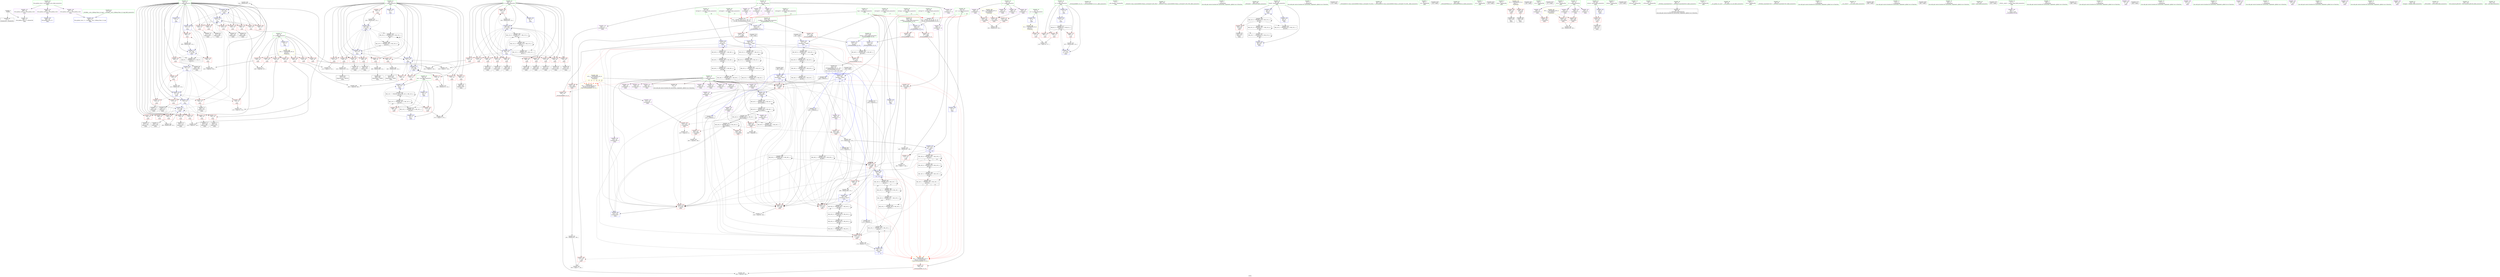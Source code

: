 digraph "SVFG" {
	label="SVFG";

	Node0x5555897d2f40 [shape=record,color=grey,label="{NodeID: 0\nNullPtr}"];
	Node0x5555897d2f40 -> Node0x55558980ab70[style=solid];
	Node0x5555897d2f40 -> Node0x555589816e00[style=solid];
	Node0x55558981d6c0 [shape=record,color=grey,label="{NodeID: 360\n341 = Binary(340, 114, )\n}"];
	Node0x55558981d6c0 -> Node0x555589818280[style=solid];
	Node0x555589818b70 [shape=record,color=blue,label="{NodeID: 277\n427\<--444\nretval\<--\n_ZSt3maxIiERKT_S2_S2_\n}"];
	Node0x555589818b70 -> Node0x5555898344d0[style=dashed];
	Node0x55558980c6d0 [shape=record,color=red,label="{NodeID: 194\n207\<--34\n\<--n\nmain\n}"];
	Node0x55558980c6d0 -> Node0x55558981ebc0[style=solid];
	Node0x5555898097d0 [shape=record,color=purple,label="{NodeID: 111\n188\<--17\narrayidx29\<--m\nmain\n|{<s0>14}}"];
	Node0x5555898097d0:s0 -> Node0x5555898747a0[style=solid,color=red];
	Node0x5555897d5ae0 [shape=record,color=green,label="{NodeID: 28\n15\<--16\ny\<--y_field_insensitive\nGlob }"];
	Node0x5555897d5ae0 -> Node0x5555898092f0[style=solid];
	Node0x5555897d5ae0 -> Node0x5555898093c0[style=solid];
	Node0x5555897d5ae0 -> Node0x555589809490[style=solid];
	Node0x5555897d5ae0 -> Node0x555589809560[style=solid];
	Node0x55558980dd90 [shape=record,color=red,label="{NodeID: 222\n447\<--427\n\<--retval\n_ZSt3maxIiERKT_S2_S2_\n}"];
	Node0x55558980dd90 -> Node0x555589808e10[style=solid];
	Node0x55558980f8d0 [shape=record,color=red,label="{NodeID: 139\n116\<--11\n\<--ti\nmain\n}"];
	Node0x55558980f8d0 -> Node0x55558981e8c0[style=solid];
	Node0x55558980a300 [shape=record,color=green,label="{NodeID: 56\n171\<--172\n_ZSt3maxIiERKT_S2_S2_\<--_ZSt3maxIiERKT_S2_S2__field_insensitive\n}"];
	Node0x55558984e3f0 [shape=record,color=yellow,style=double,label="{NodeID: 499\n42V_1 = ENCHI(MR_42V_0)\npts\{180000 \}\nFun[main]|{|<s8>13|<s9>14|<s10>17|<s11>18|<s12>19|<s13>20}}"];
	Node0x55558984e3f0 -> Node0x55558980cfc0[style=dashed];
	Node0x55558984e3f0 -> Node0x55558980d090[style=dashed];
	Node0x55558984e3f0 -> Node0x55558980d160[style=dashed];
	Node0x55558984e3f0 -> Node0x55558980d640[style=dashed];
	Node0x55558984e3f0 -> Node0x55558980d7e0[style=dashed];
	Node0x55558984e3f0 -> Node0x55558980d8b0[style=dashed];
	Node0x55558984e3f0 -> Node0x55558980db20[style=dashed];
	Node0x55558984e3f0 -> Node0x55558980dbf0[style=dashed];
	Node0x55558984e3f0:s8 -> Node0x55558984e880[style=dashed,color=red];
	Node0x55558984e3f0:s9 -> Node0x55558984e880[style=dashed,color=red];
	Node0x55558984e3f0:s10 -> Node0x55558984e880[style=dashed,color=red];
	Node0x55558984e3f0:s11 -> Node0x55558984e880[style=dashed,color=red];
	Node0x55558984e3f0:s12 -> Node0x55558984e880[style=dashed,color=red];
	Node0x55558984e3f0:s13 -> Node0x55558984e880[style=dashed,color=red];
	Node0x555589817580 [shape=record,color=blue,label="{NodeID: 250\n194\<--190\narrayidx33\<--\nmain\n}"];
	Node0x555589817580 -> Node0x555589847de0[style=dashed];
	Node0x555589810f90 [shape=record,color=red,label="{NodeID: 167\n288\<--24\n\<--j\nmain\n}"];
	Node0x555589810f90 -> Node0x55558981dfc0[style=solid];
	Node0x55558980bb70 [shape=record,color=black,label="{NodeID: 84\n262\<--261\nidxprom69\<--\nmain\n}"];
	Node0x5555897f8d90 [shape=record,color=green,label="{NodeID: 1\n7\<--1\n__dso_handle\<--dummyObj\nGlob }"];
	Node0x55558981d840 [shape=record,color=grey,label="{NodeID: 361\n182 = Binary(181, 183, )\n}"];
	Node0x55558981d840 -> Node0x555589812920[style=solid];
	Node0x55558980c7a0 [shape=record,color=red,label="{NodeID: 195\n213\<--34\n\<--n\nmain\n}"];
	Node0x55558980c7a0 -> Node0x55558981eec0[style=solid];
	Node0x5555898098a0 [shape=record,color=purple,label="{NodeID: 112\n280\<--17\narrayidx79\<--m\nmain\n}"];
	Node0x5555898098a0 -> Node0x55558980d8b0[style=solid];
	Node0x5555897d5be0 [shape=record,color=green,label="{NodeID: 29\n17\<--18\nm\<--m_field_insensitive\nGlob }"];
	Node0x5555897d5be0 -> Node0x555589809630[style=solid];
	Node0x5555897d5be0 -> Node0x555589809700[style=solid];
	Node0x5555897d5be0 -> Node0x5555898097d0[style=solid];
	Node0x5555897d5be0 -> Node0x5555898098a0[style=solid];
	Node0x5555897d5be0 -> Node0x555589809970[style=solid];
	Node0x5555897d5be0 -> Node0x555589809a40[style=solid];
	Node0x5555897e0d60 [shape=record,color=black,label="{NodeID: 389\nMR_16V_3 = PHI(MR_16V_4, MR_16V_2, )\npts\{31 \}\n|{|<s3>13}}"];
	Node0x5555897e0d60 -> Node0x55558980cfc0[style=dashed];
	Node0x5555897e0d60 -> Node0x5555898174b0[style=dashed];
	Node0x5555897e0d60 -> Node0x55558983eed0[style=dashed];
	Node0x5555897e0d60:s3 -> Node0x55558984e990[style=dashed,color=red];
	Node0x55558980de60 [shape=record,color=red,label="{NodeID: 223\n435\<--429\n\<--__a.addr\n_ZSt3maxIiERKT_S2_S2_\n}"];
	Node0x55558980de60 -> Node0x55558980e1a0[style=solid];
	Node0x55558980f9a0 [shape=record,color=red,label="{NodeID: 140\n392\<--11\n\<--ti\nmain\n}"];
	Node0x55558980a400 [shape=record,color=green,label="{NodeID: 57\n390\<--391\n_ZStlsISt11char_traitsIcEERSt13basic_ostreamIcT_ES5_PKc\<--_ZStlsISt11char_traitsIcEERSt13basic_ostreamIcT_ES5_PKc_field_insensitive\n}"];
	Node0x555589838ad0 [shape=record,color=black,label="{NodeID: 417\nMR_6V_3 = PHI(MR_6V_4, MR_6V_2, )\npts\{12 \}\n}"];
	Node0x555589838ad0 -> Node0x55558980f8d0[style=dashed];
	Node0x555589838ad0 -> Node0x55558980f9a0[style=dashed];
	Node0x555589838ad0 -> Node0x55558980fa70[style=dashed];
	Node0x555589838ad0 -> Node0x555589818830[style=dashed];
	Node0x555589817650 [shape=record,color=blue,label="{NodeID: 251\n22\<--199\ni\<--inc35\nmain\n}"];
	Node0x555589817650 -> Node0x55558980ff50[style=dashed];
	Node0x555589817650 -> Node0x555589810020[style=dashed];
	Node0x555589817650 -> Node0x5555898100f0[style=dashed];
	Node0x555589817650 -> Node0x5555898101c0[style=dashed];
	Node0x555589817650 -> Node0x555589810290[style=dashed];
	Node0x555589817650 -> Node0x555589810360[style=dashed];
	Node0x555589817650 -> Node0x555589810430[style=dashed];
	Node0x555589817650 -> Node0x555589817650[style=dashed];
	Node0x555589817650 -> Node0x5555898177f0[style=dashed];
	Node0x555589811060 [shape=record,color=red,label="{NodeID: 168\n299\<--24\n\<--j\nmain\n}"];
	Node0x555589811060 -> Node0x55558981de40[style=solid];
	Node0x55558980bc40 [shape=record,color=black,label="{NodeID: 85\n265\<--264\nidxprom71\<--\nmain\n}"];
	Node0x5555897fbd40 [shape=record,color=green,label="{NodeID: 2\n9\<--1\n\<--dummyObj\nCan only get source location for instruction, argument, global var or function.}"];
	Node0x55558981d9c0 [shape=record,color=grey,label="{NodeID: 362\n269 = Binary(268, 175, )\n}"];
	Node0x55558981d9c0 -> Node0x555589817cd0[style=solid];
	Node0x55558980c870 [shape=record,color=red,label="{NodeID: 196\n228\<--34\n\<--n\nmain\n}"];
	Node0x55558980c870 -> Node0x55558981f340[style=solid];
	Node0x555589809970 [shape=record,color=purple,label="{NodeID: 113\n306\<--17\narrayidx95\<--m\nmain\n|{<s0>19}}"];
	Node0x555589809970:s0 -> Node0x5555898747a0[style=solid,color=red];
	Node0x5555897d5ce0 [shape=record,color=green,label="{NodeID: 30\n19\<--21\nf\<--f_field_insensitive\nGlob }"];
	Node0x5555897d5ce0 -> Node0x55558980ac70[style=solid];
	Node0x5555897d5ce0 -> Node0x555589809b10[style=solid];
	Node0x5555897d5ce0 -> Node0x55558980e590[style=solid];
	Node0x5555897d5ce0 -> Node0x55558980e660[style=solid];
	Node0x5555897d5ce0 -> Node0x55558980e730[style=solid];
	Node0x5555897d5ce0 -> Node0x55558980e800[style=solid];
	Node0x5555897d5ce0 -> Node0x55558980e8d0[style=solid];
	Node0x5555897d5ce0 -> Node0x55558980e9a0[style=solid];
	Node0x5555897d5ce0 -> Node0x55558980ea70[style=solid];
	Node0x5555897d5ce0 -> Node0x55558980eb40[style=solid];
	Node0x5555897d5ce0 -> Node0x55558980ec10[style=solid];
	Node0x5555897d5ce0 -> Node0x55558980ece0[style=solid];
	Node0x5555897d5ce0 -> Node0x55558980edb0[style=solid];
	Node0x5555897d5ce0 -> Node0x55558980ee80[style=solid];
	Node0x5555897d5ce0 -> Node0x55558980ef50[style=solid];
	Node0x55558980df30 [shape=record,color=red,label="{NodeID: 224\n444\<--429\n\<--__a.addr\n_ZSt3maxIiERKT_S2_S2_\n}"];
	Node0x55558980df30 -> Node0x555589818b70[style=solid];
	Node0x55558980fa70 [shape=record,color=red,label="{NodeID: 141\n406\<--11\n\<--ti\nmain\n}"];
	Node0x55558980fa70 -> Node0x55558981e140[style=solid];
	Node0x55558980a500 [shape=record,color=green,label="{NodeID: 58\n394\<--395\n_ZNSolsEi\<--_ZNSolsEi_field_insensitive\n}"];
	Node0x555589838fd0 [shape=record,color=black,label="{NodeID: 418\nMR_8V_2 = PHI(MR_8V_14, MR_8V_1, )\npts\{23 \}\n}"];
	Node0x555589838fd0 -> Node0x5555898170a0[style=dashed];
	Node0x555589817720 [shape=record,color=blue,label="{NodeID: 252\n36\<--37\nfound\<--\nmain\n}"];
	Node0x555589817720 -> Node0x55558983f8d0[style=dashed];
	Node0x555589811130 [shape=record,color=red,label="{NodeID: 169\n319\<--24\n\<--j\nmain\n}"];
	Node0x555589811130 -> Node0x55558981cc40[style=solid];
	Node0x55558980bd10 [shape=record,color=black,label="{NodeID: 86\n279\<--278\nidxprom78\<--\nmain\n}"];
	Node0x555589803070 [shape=record,color=green,label="{NodeID: 3\n37\<--1\n\<--dummyObj\nCan only get source location for instruction, argument, global var or function.}"];
	Node0x55558981db40 [shape=record,color=grey,label="{NodeID: 363\n255 = Binary(250, 254, )\n}"];
	Node0x55558980c940 [shape=record,color=red,label="{NodeID: 197\n353\<--34\n\<--n\nmain\n}"];
	Node0x55558980c940 -> Node0x5555898124a0[style=solid];
	Node0x555589809a40 [shape=record,color=purple,label="{NodeID: 114\n313\<--17\narrayidx100\<--m\nmain\n|{<s0>20}}"];
	Node0x555589809a40:s0 -> Node0x5555898747a0[style=solid,color=red];
	Node0x5555897d5de0 [shape=record,color=green,label="{NodeID: 31\n22\<--23\ni\<--i_field_insensitive\nGlob }"];
	Node0x5555897d5de0 -> Node0x55558980fb40[style=solid];
	Node0x5555897d5de0 -> Node0x55558980fc10[style=solid];
	Node0x5555897d5de0 -> Node0x55558980fce0[style=solid];
	Node0x5555897d5de0 -> Node0x55558980fdb0[style=solid];
	Node0x5555897d5de0 -> Node0x55558980fe80[style=solid];
	Node0x5555897d5de0 -> Node0x55558980ff50[style=solid];
	Node0x5555897d5de0 -> Node0x555589810020[style=solid];
	Node0x5555897d5de0 -> Node0x5555898100f0[style=solid];
	Node0x5555897d5de0 -> Node0x5555898101c0[style=solid];
	Node0x5555897d5de0 -> Node0x555589810290[style=solid];
	Node0x5555897d5de0 -> Node0x555589810360[style=solid];
	Node0x5555897d5de0 -> Node0x555589810430[style=solid];
	Node0x5555897d5de0 -> Node0x555589810500[style=solid];
	Node0x5555897d5de0 -> Node0x5555898105d0[style=solid];
	Node0x5555897d5de0 -> Node0x5555898106a0[style=solid];
	Node0x5555897d5de0 -> Node0x555589810770[style=solid];
	Node0x5555897d5de0 -> Node0x555589810840[style=solid];
	Node0x5555897d5de0 -> Node0x555589810910[style=solid];
	Node0x5555897d5de0 -> Node0x5555898109e0[style=solid];
	Node0x5555897d5de0 -> Node0x555589810ab0[style=solid];
	Node0x5555897d5de0 -> Node0x555589810b80[style=solid];
	Node0x5555897d5de0 -> Node0x555589810c50[style=solid];
	Node0x5555897d5de0 -> Node0x555589816400[style=solid];
	Node0x5555897d5de0 -> Node0x5555898170a0[style=solid];
	Node0x5555897d5de0 -> Node0x555589817170[style=solid];
	Node0x5555897d5de0 -> Node0x555589817240[style=solid];
	Node0x5555897d5de0 -> Node0x555589817650[style=solid];
	Node0x5555897d5de0 -> Node0x5555898177f0[style=solid];
	Node0x5555897d5de0 -> Node0x555589818280[style=solid];
	Node0x5555897d5de0 -> Node0x555589818420[style=solid];
	Node0x5555897d5de0 -> Node0x555589818760[style=solid];
	Node0x555589872bc0 [shape=record,color=black,label="{NodeID: 557\n110 = PHI()\n}"];
	Node0x55558980e000 [shape=record,color=red,label="{NodeID: 225\n437\<--431\n\<--__b.addr\n_ZSt3maxIiERKT_S2_S2_\n}"];
	Node0x55558980e000 -> Node0x55558980e270[style=solid];
	Node0x55558980fb40 [shape=record,color=red,label="{NodeID: 142\n123\<--22\n\<--i\nmain\n}"];
	Node0x55558980fb40 -> Node0x55558981f1c0[style=solid];
	Node0x55558980a600 [shape=record,color=green,label="{NodeID: 59\n401\<--402\n_ZSt4endlIcSt11char_traitsIcEERSt13basic_ostreamIT_T0_ES6_\<--_ZSt4endlIcSt11char_traitsIcEERSt13basic_ostreamIT_T0_ES6__field_insensitive\n}"];
	Node0x5555898394d0 [shape=record,color=black,label="{NodeID: 419\nMR_10V_2 = PHI(MR_10V_8, MR_10V_1, )\npts\{25 \}\n}"];
	Node0x5555898394d0 -> Node0x5555898496e0[style=dashed];
	Node0x5555898177f0 [shape=record,color=blue,label="{NodeID: 253\n22\<--114\ni\<--\nmain\n}"];
	Node0x5555898177f0 -> Node0x555589810500[style=dashed];
	Node0x5555898177f0 -> Node0x5555898105d0[style=dashed];
	Node0x5555898177f0 -> Node0x5555898106a0[style=dashed];
	Node0x5555898177f0 -> Node0x555589810770[style=dashed];
	Node0x5555898177f0 -> Node0x555589810840[style=dashed];
	Node0x5555898177f0 -> Node0x555589810910[style=dashed];
	Node0x5555898177f0 -> Node0x5555898109e0[style=dashed];
	Node0x5555898177f0 -> Node0x5555898177f0[style=dashed];
	Node0x5555898177f0 -> Node0x555589818280[style=dashed];
	Node0x5555898177f0 -> Node0x555589818420[style=dashed];
	Node0x555589811200 [shape=record,color=red,label="{NodeID: 170\n335\<--24\n\<--j\nmain\n}"];
	Node0x555589811200 -> Node0x55558981cdc0[style=solid];
	Node0x55558980bde0 [shape=record,color=black,label="{NodeID: 87\n286\<--285\nidxprom83\<--\nmain\n}"];
	Node0x5555898053c0 [shape=record,color=green,label="{NodeID: 4\n39\<--1\n.str\<--dummyObj\nGlob }"];
	Node0x55558981dcc0 [shape=record,color=grey,label="{NodeID: 364\n174 = Binary(173, 175, )\n}"];
	Node0x55558981dcc0 -> Node0x5555898174b0[style=solid];
	Node0x55558980ca10 [shape=record,color=red,label="{NodeID: 198\n359\<--34\n\<--n\nmain\n}"];
	Node0x55558980ca10 -> Node0x55558981f4c0[style=solid];
	Node0x555589809b10 [shape=record,color=purple,label="{NodeID: 115\n193\<--19\narrayidx32\<--f\nmain\n}"];
	Node0x5555897d5ee0 [shape=record,color=green,label="{NodeID: 32\n24\<--25\nj\<--j_field_insensitive\nGlob }"];
	Node0x5555897d5ee0 -> Node0x555589810d20[style=solid];
	Node0x5555897d5ee0 -> Node0x555589810df0[style=solid];
	Node0x5555897d5ee0 -> Node0x555589810ec0[style=solid];
	Node0x5555897d5ee0 -> Node0x555589810f90[style=solid];
	Node0x5555897d5ee0 -> Node0x555589811060[style=solid];
	Node0x5555897d5ee0 -> Node0x555589811130[style=solid];
	Node0x5555897d5ee0 -> Node0x555589811200[style=solid];
	Node0x5555897d5ee0 -> Node0x5555898112d0[style=solid];
	Node0x5555897d5ee0 -> Node0x5555898113a0[style=solid];
	Node0x5555897d5ee0 -> Node0x555589811470[style=solid];
	Node0x5555897d5ee0 -> Node0x555589811540[style=solid];
	Node0x5555897d5ee0 -> Node0x555589811610[style=solid];
	Node0x5555897d5ee0 -> Node0x555589816500[style=solid];
	Node0x5555897d5ee0 -> Node0x5555898178c0[style=solid];
	Node0x5555897d5ee0 -> Node0x5555898181b0[style=solid];
	Node0x5555897d5ee0 -> Node0x5555898184f0[style=solid];
	Node0x5555897d5ee0 -> Node0x555589818690[style=solid];
	Node0x555589872c90 [shape=record,color=black,label="{NodeID: 558\n130 = PHI()\n}"];
	Node0x55558980e0d0 [shape=record,color=red,label="{NodeID: 226\n441\<--431\n\<--__b.addr\n_ZSt3maxIiERKT_S2_S2_\n}"];
	Node0x55558980e0d0 -> Node0x555589818aa0[style=solid];
	Node0x55558980fc10 [shape=record,color=red,label="{NodeID: 143\n127\<--22\n\<--i\nmain\n}"];
	Node0x55558980fc10 -> Node0x55558980b010[style=solid];
	Node0x55558980a700 [shape=record,color=green,label="{NodeID: 60\n403\<--404\n_ZNSolsEPFRSoS_E\<--_ZNSolsEPFRSoS_E_field_insensitive\n}"];
	Node0x5555898399d0 [shape=record,color=black,label="{NodeID: 420\nMR_12V_2 = PHI(MR_12V_4, MR_12V_1, )\npts\{27 \}\n}"];
	Node0x5555898399d0 -> Node0x55558983e9d0[style=dashed];
	Node0x5555898178c0 [shape=record,color=blue,label="{NodeID: 254\n24\<--114\nj\<--\nmain\n}"];
	Node0x5555898178c0 -> Node0x555589810d20[style=dashed];
	Node0x5555898178c0 -> Node0x555589810df0[style=dashed];
	Node0x5555898178c0 -> Node0x555589810ec0[style=dashed];
	Node0x5555898178c0 -> Node0x555589810f90[style=dashed];
	Node0x5555898178c0 -> Node0x555589811060[style=dashed];
	Node0x5555898178c0 -> Node0x555589811130[style=dashed];
	Node0x5555898178c0 -> Node0x555589811200[style=dashed];
	Node0x5555898178c0 -> Node0x5555898178c0[style=dashed];
	Node0x5555898178c0 -> Node0x5555898181b0[style=dashed];
	Node0x5555898178c0 -> Node0x5555898184f0[style=dashed];
	Node0x5555898178c0 -> Node0x5555898394d0[style=dashed];
	Node0x5555898178c0 -> Node0x5555898496e0[style=dashed];
	Node0x5555898112d0 [shape=record,color=red,label="{NodeID: 171\n358\<--24\n\<--j\nmain\n}"];
	Node0x5555898112d0 -> Node0x55558981f4c0[style=solid];
	Node0x55558980beb0 [shape=record,color=black,label="{NodeID: 88\n290\<--289\nidxprom86\<--add85\nmain\n}"];
	Node0x5555897d3760 [shape=record,color=green,label="{NodeID: 5\n41\<--1\n.str.1\<--dummyObj\nGlob }"];
	Node0x55558981de40 [shape=record,color=grey,label="{NodeID: 365\n300 = Binary(299, 114, )\n}"];
	Node0x55558981de40 -> Node0x55558980c050[style=solid];
	Node0x55558980cae0 [shape=record,color=red,label="{NodeID: 199\n344\<--36\n\<--found\nmain\n}"];
	Node0x55558980cae0 -> Node0x55558980c460[style=solid];
	Node0x55558980e590 [shape=record,color=purple,label="{NodeID: 116\n194\<--19\narrayidx33\<--f\nmain\n}"];
	Node0x55558980e590 -> Node0x555589817580[style=solid];
	Node0x5555897d5fe0 [shape=record,color=green,label="{NodeID: 33\n26\<--27\nk\<--k_field_insensitive\nGlob }"];
	Node0x5555897d5fe0 -> Node0x5555898116e0[style=solid];
	Node0x5555897d5fe0 -> Node0x5555898117b0[style=solid];
	Node0x5555897d5fe0 -> Node0x555589811880[style=solid];
	Node0x5555897d5fe0 -> Node0x555589811950[style=solid];
	Node0x5555897d5fe0 -> Node0x555589811a20[style=solid];
	Node0x5555897d5fe0 -> Node0x555589811af0[style=solid];
	Node0x5555897d5fe0 -> Node0x555589811bc0[style=solid];
	Node0x5555897d5fe0 -> Node0x555589811c90[style=solid];
	Node0x5555897d5fe0 -> Node0x555589811d60[style=solid];
	Node0x5555897d5fe0 -> Node0x555589811e30[style=solid];
	Node0x5555897d5fe0 -> Node0x555589811f00[style=solid];
	Node0x5555897d5fe0 -> Node0x555589816600[style=solid];
	Node0x5555897d5fe0 -> Node0x555589817990[style=solid];
	Node0x5555897d5fe0 -> Node0x5555898180e0[style=solid];
	Node0x555589872dc0 [shape=record,color=black,label="{NodeID: 559\n134 = PHI()\n}"];
	Node0x555589830ed0 [shape=record,color=black,label="{NodeID: 393\nMR_12V_9 = PHI(MR_12V_7, MR_12V_5, )\npts\{27 \}\n}"];
	Node0x555589830ed0 -> Node0x555589817990[style=dashed];
	Node0x555589830ed0 -> Node0x555589830ed0[style=dashed];
	Node0x555589830ed0 -> Node0x55558983e9d0[style=dashed];
	Node0x55558980e1a0 [shape=record,color=red,label="{NodeID: 227\n436\<--435\n\<--\n_ZSt3maxIiERKT_S2_S2_\n}"];
	Node0x55558980e1a0 -> Node0x55558981f7c0[style=solid];
	Node0x55558980fce0 [shape=record,color=red,label="{NodeID: 144\n131\<--22\n\<--i\nmain\n}"];
	Node0x55558980fce0 -> Node0x55558980b0e0[style=solid];
	Node0x55558980a800 [shape=record,color=green,label="{NodeID: 61\n427\<--428\nretval\<--retval_field_insensitive\n_ZSt3maxIiERKT_S2_S2_\n}"];
	Node0x55558980a800 -> Node0x55558980dd90[style=solid];
	Node0x55558980a800 -> Node0x555589818aa0[style=solid];
	Node0x55558980a800 -> Node0x555589818b70[style=solid];
	Node0x55558984e880 [shape=record,color=yellow,style=double,label="{NodeID: 504\n52V_1 = ENCHI(MR_52V_0)\npts\{90 94 98 180000 \}\nFun[_ZSt3maxIiERKT_S2_S2_]}"];
	Node0x55558984e880 -> Node0x55558980e270[style=dashed];
	Node0x555589839ed0 [shape=record,color=black,label="{NodeID: 421\nMR_14V_2 = PHI(MR_14V_4, MR_14V_1, )\npts\{29 \}\n}"];
	Node0x555589839ed0 -> Node0x555589818350[style=dashed];
	Node0x555589817990 [shape=record,color=blue,label="{NodeID: 255\n26\<--114\nk\<--\nmain\n}"];
	Node0x555589817990 -> Node0x5555898116e0[style=dashed];
	Node0x555589817990 -> Node0x5555898117b0[style=dashed];
	Node0x555589817990 -> Node0x555589811880[style=dashed];
	Node0x555589817990 -> Node0x555589811950[style=dashed];
	Node0x555589817990 -> Node0x555589811a20[style=dashed];
	Node0x555589817990 -> Node0x555589811af0[style=dashed];
	Node0x555589817990 -> Node0x555589811bc0[style=dashed];
	Node0x555589817990 -> Node0x555589811c90[style=dashed];
	Node0x555589817990 -> Node0x555589811d60[style=dashed];
	Node0x555589817990 -> Node0x555589811e30[style=dashed];
	Node0x555589817990 -> Node0x555589811f00[style=dashed];
	Node0x555589817990 -> Node0x5555898180e0[style=dashed];
	Node0x555589817990 -> Node0x555589830ed0[style=dashed];
	Node0x5555898113a0 [shape=record,color=red,label="{NodeID: 172\n365\<--24\n\<--j\nmain\n}"];
	Node0x5555898113a0 -> Node0x555589808c70[style=solid];
	Node0x55558980bf80 [shape=record,color=black,label="{NodeID: 89\n297\<--296\nidxprom89\<--\nmain\n}"];
	Node0x5555897d37f0 [shape=record,color=green,label="{NodeID: 6\n43\<--1\nstdin\<--dummyObj\nGlob }"];
	Node0x55558981dfc0 [shape=record,color=grey,label="{NodeID: 366\n289 = Binary(288, 114, )\n}"];
	Node0x55558981dfc0 -> Node0x55558980beb0[style=solid];
	Node0x55558980cbb0 [shape=record,color=red,label="{NodeID: 200\n100\<--43\n\<--stdin\nmain\n}"];
	Node0x55558980cbb0 -> Node0x55558980ae70[style=solid];
	Node0x55558980e660 [shape=record,color=purple,label="{NodeID: 117\n218\<--19\narrayidx44\<--f\nmain\n}"];
	Node0x555589808030 [shape=record,color=green,label="{NodeID: 34\n28\<--29\nans\<--ans_field_insensitive\nGlob }"];
	Node0x555589808030 -> Node0x555589811fd0[style=solid];
	Node0x555589808030 -> Node0x5555898120a0[style=solid];
	Node0x555589808030 -> Node0x555589816700[style=solid];
	Node0x555589808030 -> Node0x555589818350[style=solid];
	Node0x555589808030 -> Node0x5555898185c0[style=solid];
	Node0x555589872ec0 [shape=record,color=black,label="{NodeID: 560\n138 = PHI()\n}"];
	Node0x55558984bee0 [shape=record,color=black,label="{NodeID: 477\nMR_36V_3 = PHI(MR_36V_2, MR_36V_4, )\npts\{98 \}\n}"];
	Node0x55558984bee0 -> Node0x55558983cbd0[style=dashed];
	Node0x55558984bee0 -> Node0x555589844be0[style=dashed];
	Node0x55558984bee0 -> Node0x55558984bee0[style=dashed];
	Node0x5555898313d0 [shape=record,color=black,label="{NodeID: 394\nMR_16V_11 = PHI(MR_16V_8, MR_16V_7, )\npts\{31 \}\n}"];
	Node0x5555898313d0 -> Node0x5555898313d0[style=dashed];
	Node0x5555898313d0 -> Node0x555589834ed0[style=dashed];
	Node0x5555898313d0 -> Node0x55558983eed0[style=dashed];
	Node0x55558980e270 [shape=record,color=red,label="{NodeID: 228\n438\<--437\n\<--\n_ZSt3maxIiERKT_S2_S2_\n}"];
	Node0x55558980e270 -> Node0x55558981f7c0[style=solid];
	Node0x55558980fdb0 [shape=record,color=red,label="{NodeID: 145\n135\<--22\n\<--i\nmain\n}"];
	Node0x55558980fdb0 -> Node0x55558980b1b0[style=solid];
	Node0x55558980a8d0 [shape=record,color=green,label="{NodeID: 62\n429\<--430\n__a.addr\<--__a.addr_field_insensitive\n_ZSt3maxIiERKT_S2_S2_\n}"];
	Node0x55558980a8d0 -> Node0x55558980de60[style=solid];
	Node0x55558980a8d0 -> Node0x55558980df30[style=solid];
	Node0x55558980a8d0 -> Node0x555589818900[style=solid];
	Node0x55558984e990 [shape=record,color=yellow,style=double,label="{NodeID: 505\n54V_1 = ENCHI(MR_54V_0)\npts\{31 33 88 92 96 \}\nFun[_ZSt3maxIiERKT_S2_S2_]}"];
	Node0x55558984e990 -> Node0x55558980e1a0[style=dashed];
	Node0x55558983a3d0 [shape=record,color=black,label="{NodeID: 422\nMR_16V_2 = PHI(MR_16V_6, MR_16V_1, )\npts\{31 \}\n}"];
	Node0x55558983a3d0 -> Node0x5555897e0d60[style=dashed];
	Node0x555589817a60 [shape=record,color=blue,label="{NodeID: 256\n91\<--245\nref.tmp55\<--call60\nmain\n|{|<s5>17}}"];
	Node0x555589817a60 -> Node0x55558980d640[style=dashed];
	Node0x555589817a60 -> Node0x55558980d7e0[style=dashed];
	Node0x555589817a60 -> Node0x55558980db20[style=dashed];
	Node0x555589817a60 -> Node0x55558980dbf0[style=dashed];
	Node0x555589817a60 -> Node0x555589835dd0[style=dashed];
	Node0x555589817a60:s5 -> Node0x55558984e990[style=dashed,color=red];
	Node0x555589811470 [shape=record,color=red,label="{NodeID: 173\n372\<--24\n\<--j\nmain\n}"];
	Node0x555589811470 -> Node0x555589812620[style=solid];
	Node0x55558980c050 [shape=record,color=black,label="{NodeID: 90\n301\<--300\nidxprom92\<--add91\nmain\n}"];
	Node0x5555897d3880 [shape=record,color=green,label="{NodeID: 7\n44\<--1\n.str.2\<--dummyObj\nGlob }"];
	Node0x55558981e140 [shape=record,color=grey,label="{NodeID: 367\n407 = Binary(406, 114, )\n}"];
	Node0x55558981e140 -> Node0x555589818830[style=solid];
	Node0x55558980cc80 [shape=record,color=red,label="{NodeID: 201\n106\<--48\n\<--stdout\nmain\n}"];
	Node0x55558980cc80 -> Node0x55558980af40[style=solid];
	Node0x55558980e730 [shape=record,color=purple,label="{NodeID: 118\n221\<--19\narrayidx46\<--f\nmain\n}"];
	Node0x55558980e730 -> Node0x55558980d230[style=solid];
	Node0x5555898080c0 [shape=record,color=green,label="{NodeID: 35\n30\<--31\ntmp\<--tmp_field_insensitive\nGlob |{|<s5>14}}"];
	Node0x5555898080c0 -> Node0x555589812170[style=solid];
	Node0x5555898080c0 -> Node0x555589812240[style=solid];
	Node0x5555898080c0 -> Node0x555589816800[style=solid];
	Node0x5555898080c0 -> Node0x5555898174b0[style=solid];
	Node0x5555898080c0 -> Node0x555589817c00[style=solid];
	Node0x5555898080c0:s5 -> Node0x555589874250[style=solid,color=red];
	Node0x555589872f90 [shape=record,color=black,label="{NodeID: 561\n67 = PHI()\n}"];
	Node0x55558984c3e0 [shape=record,color=black,label="{NodeID: 478\nMR_44V_6 = PHI(MR_44V_3, MR_44V_7, )\npts\{210000 \}\n}"];
	Node0x55558984c3e0 -> Node0x55558980dcc0[style=dashed];
	Node0x55558984c3e0 -> Node0x55558983d0d0[style=dashed];
	Node0x55558984c3e0 -> Node0x5555898450e0[style=dashed];
	Node0x55558984c3e0 -> Node0x55558984c3e0[style=dashed];
	Node0x5555898318d0 [shape=record,color=black,label="{NodeID: 395\nMR_18V_9 = PHI(MR_18V_6, MR_18V_5, )\npts\{33 \}\n}"];
	Node0x5555898318d0 -> Node0x5555898318d0[style=dashed];
	Node0x5555898318d0 -> Node0x5555898353d0[style=dashed];
	Node0x5555898318d0 -> Node0x55558983f3d0[style=dashed];
	Node0x55558980e340 [shape=record,color=blue,label="{NodeID: 229\n8\<--9\nca\<--\nGlob }"];
	Node0x55558980e340 -> Node0x55558984d350[style=dashed];
	Node0x55558980fe80 [shape=record,color=red,label="{NodeID: 146\n140\<--22\n\<--i\nmain\n}"];
	Node0x55558980fe80 -> Node0x55558981d540[style=solid];
	Node0x55558980a9a0 [shape=record,color=green,label="{NodeID: 63\n431\<--432\n__b.addr\<--__b.addr_field_insensitive\n_ZSt3maxIiERKT_S2_S2_\n}"];
	Node0x55558980a9a0 -> Node0x55558980e000[style=solid];
	Node0x55558980a9a0 -> Node0x55558980e0d0[style=solid];
	Node0x55558980a9a0 -> Node0x5555898189d0[style=solid];
	Node0x55558983a8d0 [shape=record,color=black,label="{NodeID: 423\nMR_18V_2 = PHI(MR_18V_4, MR_18V_1, )\npts\{33 \}\n|{|<s3>13|<s4>14}}"];
	Node0x55558983a8d0 -> Node0x55558980cfc0[style=dashed];
	Node0x55558983a8d0 -> Node0x55558980d160[style=dashed];
	Node0x55558983a8d0 -> Node0x55558983f3d0[style=dashed];
	Node0x55558983a8d0:s3 -> Node0x55558984e990[style=dashed,color=red];
	Node0x55558983a8d0:s4 -> Node0x55558984e990[style=dashed,color=red];
	Node0x555589817b30 [shape=record,color=blue,label="{NodeID: 257\n93\<--256\nref.tmp61\<--call67\nmain\n|{|<s5>17}}"];
	Node0x555589817b30 -> Node0x55558980d640[style=dashed];
	Node0x555589817b30 -> Node0x55558980d7e0[style=dashed];
	Node0x555589817b30 -> Node0x55558980db20[style=dashed];
	Node0x555589817b30 -> Node0x55558980dbf0[style=dashed];
	Node0x555589817b30 -> Node0x5555898362d0[style=dashed];
	Node0x555589817b30:s5 -> Node0x55558984e880[style=dashed,color=red];
	Node0x555589811540 [shape=record,color=red,label="{NodeID: 174\n375\<--24\n\<--j\nmain\n}"];
	Node0x555589811540 -> Node0x5555898185c0[style=solid];
	Node0x55558980c120 [shape=record,color=black,label="{NodeID: 91\n305\<--304\nidxprom94\<--\nmain\n}"];
	Node0x5555897d3910 [shape=record,color=green,label="{NodeID: 8\n46\<--1\n.str.3\<--dummyObj\nGlob }"];
	Node0x55558981e2c0 [shape=record,color=grey,label="{NodeID: 368\n244 = Binary(239, 243, )\n}"];
	Node0x55558980cd50 [shape=record,color=red,label="{NodeID: 202\n410\<--85\n\<--retval\nmain\n}"];
	Node0x55558980cd50 -> Node0x555589808d40[style=solid];
	Node0x55558980e800 [shape=record,color=purple,label="{NodeID: 119\n263\<--19\narrayidx70\<--f\nmain\n}"];
	Node0x555589808150 [shape=record,color=green,label="{NodeID: 36\n32\<--33\narr\<--arr_field_insensitive\nGlob |{|<s3>19|<s4>20}}"];
	Node0x555589808150 -> Node0x555589812310[style=solid];
	Node0x555589808150 -> Node0x555589816900[style=solid];
	Node0x555589808150 -> Node0x555589817e70[style=solid];
	Node0x555589808150:s3 -> Node0x555589874250[style=solid,color=red];
	Node0x555589808150:s4 -> Node0x555589874250[style=solid,color=red];
	Node0x555589873060 [shape=record,color=black,label="{NodeID: 562\n189 = PHI(424, )\n}"];
	Node0x555589873060 -> Node0x55558980d160[style=solid];
	Node0x55558963bda0 [shape=record,color=yellow,style=double,label="{NodeID: 479\n2V_1 = ENCHI(MR_2V_0)\npts\{1 \}\nFun[main]}"];
	Node0x55558963bda0 -> Node0x55558980cbb0[style=dashed];
	Node0x55558963bda0 -> Node0x55558980cc80[style=dashed];
	Node0x555589831dd0 [shape=record,color=black,label="{NodeID: 396\nMR_22V_12 = PHI(MR_22V_7, MR_22V_6, )\npts\{38 \}\n}"];
	Node0x555589831dd0 -> Node0x555589831dd0[style=dashed];
	Node0x555589831dd0 -> Node0x5555898358d0[style=dashed];
	Node0x555589831dd0 -> Node0x55558983f8d0[style=dashed];
	Node0x55558980e440 [shape=record,color=blue,label="{NodeID: 230\n11\<--9\nti\<--\nGlob }"];
	Node0x55558980e440 -> Node0x555589816fd0[style=dashed];
	Node0x55558980ff50 [shape=record,color=red,label="{NodeID: 147\n152\<--22\n\<--i\nmain\n}"];
	Node0x55558980ff50 -> Node0x55558981f940[style=solid];
	Node0x55558980aa70 [shape=record,color=green,label="{NodeID: 64\n57\<--462\n_GLOBAL__sub_I_Qifeng.Chen_0_0.cpp\<--_GLOBAL__sub_I_Qifeng.Chen_0_0.cpp_field_insensitive\n}"];
	Node0x55558980aa70 -> Node0x555589816d00[style=solid];
	Node0x55558983add0 [shape=record,color=black,label="{NodeID: 424\nMR_22V_2 = PHI(MR_22V_5, MR_22V_1, )\npts\{38 \}\n}"];
	Node0x55558983add0 -> Node0x555589817720[style=dashed];
	Node0x555589817c00 [shape=record,color=blue,label="{NodeID: 258\n30\<--259\ntmp\<--\nmain\n|{|<s5>18|<s6>19|<s7>20}}"];
	Node0x555589817c00 -> Node0x555589812240[style=dashed];
	Node0x555589817c00 -> Node0x55558980d7e0[style=dashed];
	Node0x555589817c00 -> Node0x55558980db20[style=dashed];
	Node0x555589817c00 -> Node0x55558980dbf0[style=dashed];
	Node0x555589817c00 -> Node0x555589834ed0[style=dashed];
	Node0x555589817c00:s5 -> Node0x55558984e990[style=dashed,color=red];
	Node0x555589817c00:s6 -> Node0x55558984e990[style=dashed,color=red];
	Node0x555589817c00:s7 -> Node0x55558984e990[style=dashed,color=red];
	Node0x555589811610 [shape=record,color=red,label="{NodeID: 175\n379\<--24\n\<--j\nmain\n}"];
	Node0x555589811610 -> Node0x55558981e5c0[style=solid];
	Node0x55558980c1f0 [shape=record,color=black,label="{NodeID: 92\n312\<--311\nidxprom99\<--\nmain\n}"];
	Node0x5555897d39a0 [shape=record,color=green,label="{NodeID: 9\n48\<--1\nstdout\<--dummyObj\nGlob }"];
	Node0x55558981e440 [shape=record,color=grey,label="{NodeID: 369\n199 = Binary(198, 114, )\n}"];
	Node0x55558981e440 -> Node0x555589817650[style=solid];
	Node0x55558980ce20 [shape=record,color=red,label="{NodeID: 203\n159\<--158\n\<--arrayidx18\nmain\n}"];
	Node0x55558980e8d0 [shape=record,color=purple,label="{NodeID: 120\n266\<--19\narrayidx72\<--f\nmain\n}"];
	Node0x55558980e8d0 -> Node0x55558980d710[style=solid];
	Node0x5555898081e0 [shape=record,color=green,label="{NodeID: 37\n34\<--35\nn\<--n_field_insensitive\nGlob }"];
	Node0x5555898081e0 -> Node0x55558980c530[style=solid];
	Node0x5555898081e0 -> Node0x55558980c600[style=solid];
	Node0x5555898081e0 -> Node0x55558980c6d0[style=solid];
	Node0x5555898081e0 -> Node0x55558980c7a0[style=solid];
	Node0x5555898081e0 -> Node0x55558980c870[style=solid];
	Node0x5555898081e0 -> Node0x55558980c940[style=solid];
	Node0x5555898081e0 -> Node0x55558980ca10[style=solid];
	Node0x5555898081e0 -> Node0x555589816a00[style=solid];
	Node0x555589873250 [shape=record,color=black,label="{NodeID: 563\n120 = PHI()\n}"];
	Node0x55558984d350 [shape=record,color=yellow,style=double,label="{NodeID: 480\n4V_1 = ENCHI(MR_4V_0)\npts\{10 \}\nFun[main]}"];
	Node0x55558984d350 -> Node0x55558980f800[style=dashed];
	Node0x5555898322d0 [shape=record,color=black,label="{NodeID: 397\nMR_30V_9 = PHI(MR_30V_6, MR_30V_5, )\npts\{92 \}\n}"];
	Node0x5555898322d0 -> Node0x5555898322d0[style=dashed];
	Node0x5555898322d0 -> Node0x555589835dd0[style=dashed];
	Node0x5555898322d0 -> Node0x55558983fdd0[style=dashed];
	Node0x555589816400 [shape=record,color=blue,label="{NodeID: 231\n22\<--9\ni\<--\nGlob }"];
	Node0x555589816400 -> Node0x555589838fd0[style=dashed];
	Node0x555589810020 [shape=record,color=red,label="{NodeID: 148\n156\<--22\n\<--i\nmain\n}"];
	Node0x555589810020 -> Node0x55558980b280[style=solid];
	Node0x55558980ab70 [shape=record,color=black,label="{NodeID: 65\n2\<--3\ndummyVal\<--dummyVal\n}"];
	Node0x55558983b2d0 [shape=record,color=black,label="{NodeID: 425\nMR_26V_2 = PHI(MR_26V_3, MR_26V_1, )\npts\{88 \}\n}"];
	Node0x55558983b2d0 -> Node0x55558980d640[style=dashed];
	Node0x55558983b2d0 -> Node0x55558980d7e0[style=dashed];
	Node0x55558983b2d0 -> Node0x55558980db20[style=dashed];
	Node0x55558983b2d0 -> Node0x55558980dbf0[style=dashed];
	Node0x55558983b2d0 -> Node0x555589817310[style=dashed];
	Node0x55558983b2d0 -> Node0x55558983b2d0[style=dashed];
	Node0x555589817cd0 [shape=record,color=blue,label="{NodeID: 259\n95\<--269\nref.tmp73\<--mul74\nmain\n|{|<s4>18}}"];
	Node0x555589817cd0 -> Node0x55558980d7e0[style=dashed];
	Node0x555589817cd0 -> Node0x55558980db20[style=dashed];
	Node0x555589817cd0 -> Node0x55558980dbf0[style=dashed];
	Node0x555589817cd0 -> Node0x5555898367d0[style=dashed];
	Node0x555589817cd0:s4 -> Node0x55558984e990[style=dashed,color=red];
	Node0x5555898116e0 [shape=record,color=red,label="{NodeID: 176\n227\<--26\n\<--k\nmain\n}"];
	Node0x5555898116e0 -> Node0x55558981f340[style=solid];
	Node0x55558980c2c0 [shape=record,color=black,label="{NodeID: 93\n317\<--316\nidxprom102\<--\nmain\n}"];
	Node0x5555897d4d50 [shape=record,color=green,label="{NodeID: 10\n49\<--1\n_ZSt3cin\<--dummyObj\nGlob }"];
	Node0x55558981e5c0 [shape=record,color=grey,label="{NodeID: 370\n380 = Binary(379, 114, )\n}"];
	Node0x55558981e5c0 -> Node0x555589818690[style=solid];
	Node0x55558980cef0 [shape=record,color=red,label="{NodeID: 204\n167\<--166\n\<--arrayidx22\nmain\n}"];
	Node0x55558980e9a0 [shape=record,color=purple,label="{NodeID: 121\n287\<--19\narrayidx84\<--f\nmain\n}"];
	Node0x555589808270 [shape=record,color=green,label="{NodeID: 38\n36\<--38\nfound\<--found_field_insensitive\nGlob }"];
	Node0x555589808270 -> Node0x55558980cae0[style=solid];
	Node0x555589808270 -> Node0x555589816b00[style=solid];
	Node0x555589808270 -> Node0x555589817720[style=solid];
	Node0x555589808270 -> Node0x555589818010[style=solid];
	Node0x555589873320 [shape=record,color=black,label="{NodeID: 564\n273 = PHI(424, )\n}"];
	Node0x555589873320 -> Node0x55558980d7e0[style=solid];
	Node0x5555898327d0 [shape=record,color=black,label="{NodeID: 398\nMR_32V_9 = PHI(MR_32V_6, MR_32V_5, )\npts\{94 \}\n}"];
	Node0x5555898327d0 -> Node0x5555898327d0[style=dashed];
	Node0x5555898327d0 -> Node0x5555898362d0[style=dashed];
	Node0x5555898327d0 -> Node0x5555898402d0[style=dashed];
	Node0x555589816500 [shape=record,color=blue,label="{NodeID: 232\n24\<--9\nj\<--\nGlob }"];
	Node0x555589816500 -> Node0x5555898394d0[style=dashed];
	Node0x5555898100f0 [shape=record,color=red,label="{NodeID: 149\n164\<--22\n\<--i\nmain\n}"];
	Node0x5555898100f0 -> Node0x55558980b350[style=solid];
	Node0x55558980ac70 [shape=record,color=black,label="{NodeID: 66\n20\<--19\n\<--f\nCan only get source location for instruction, argument, global var or function.}"];
	Node0x55558983b7d0 [shape=record,color=black,label="{NodeID: 426\nMR_28V_2 = PHI(MR_28V_3, MR_28V_1, )\npts\{90 \}\n}"];
	Node0x55558983b7d0 -> Node0x55558980d640[style=dashed];
	Node0x55558983b7d0 -> Node0x55558980d7e0[style=dashed];
	Node0x55558983b7d0 -> Node0x55558980db20[style=dashed];
	Node0x55558983b7d0 -> Node0x55558980dbf0[style=dashed];
	Node0x55558983b7d0 -> Node0x5555898173e0[style=dashed];
	Node0x55558983b7d0 -> Node0x55558983b7d0[style=dashed];
	Node0x555589817da0 [shape=record,color=blue,label="{NodeID: 260\n97\<--272\nref.tmp75\<--\nmain\n|{|<s4>18}}"];
	Node0x555589817da0 -> Node0x55558980d7e0[style=dashed];
	Node0x555589817da0 -> Node0x55558980db20[style=dashed];
	Node0x555589817da0 -> Node0x55558980dbf0[style=dashed];
	Node0x555589817da0 -> Node0x555589836cd0[style=dashed];
	Node0x555589817da0:s4 -> Node0x55558984e880[style=dashed,color=red];
	Node0x5555898117b0 [shape=record,color=red,label="{NodeID: 177\n231\<--26\n\<--k\nmain\n}"];
	Node0x5555898117b0 -> Node0x55558981e740[style=solid];
	Node0x55558980c390 [shape=record,color=black,label="{NodeID: 94\n321\<--320\nidxprom105\<--add104\nmain\n}"];
	Node0x5555897d4de0 [shape=record,color=green,label="{NodeID: 11\n50\<--1\n_ZSt4cout\<--dummyObj\nGlob }"];
	Node0x555589844be0 [shape=record,color=black,label="{NodeID: 454\nMR_36V_5 = PHI(MR_36V_9, MR_36V_4, )\npts\{98 \}\n}"];
	Node0x555589844be0 -> Node0x555589836cd0[style=dashed];
	Node0x555589844be0 -> Node0x55558983cbd0[style=dashed];
	Node0x555589844be0 -> Node0x555589844be0[style=dashed];
	Node0x555589844be0 -> Node0x55558984bee0[style=dashed];
	Node0x55558981e740 [shape=record,color=grey,label="{NodeID: 371\n233 = cmp(231, 232, )\n}"];
	Node0x55558980cfc0 [shape=record,color=red,label="{NodeID: 205\n173\<--170\n\<--call24\nmain\n}"];
	Node0x55558980cfc0 -> Node0x55558981dcc0[style=solid];
	Node0x55558980ea70 [shape=record,color=purple,label="{NodeID: 122\n291\<--19\narrayidx87\<--f\nmain\n}"];
	Node0x55558980ea70 -> Node0x55558980d980[style=solid];
	Node0x555589808330 [shape=record,color=green,label="{NodeID: 39\n55\<--59\nllvm.global_ctors\<--llvm.global_ctors_field_insensitive\nGlob }"];
	Node0x555589808330 -> Node0x55558980f500[style=solid];
	Node0x555589808330 -> Node0x55558980f600[style=solid];
	Node0x555589808330 -> Node0x55558980f700[style=solid];
	Node0x555589873450 [shape=record,color=black,label="{NodeID: 565\n160 = PHI()\n}"];
	Node0x555589873450 -> Node0x555589817310[style=solid];
	Node0x555589832cd0 [shape=record,color=black,label="{NodeID: 399\nMR_34V_9 = PHI(MR_34V_6, MR_34V_5, )\npts\{96 \}\n}"];
	Node0x555589832cd0 -> Node0x555589832cd0[style=dashed];
	Node0x555589832cd0 -> Node0x5555898367d0[style=dashed];
	Node0x555589832cd0 -> Node0x5555898407d0[style=dashed];
	Node0x555589816600 [shape=record,color=blue,label="{NodeID: 233\n26\<--9\nk\<--\nGlob }"];
	Node0x555589816600 -> Node0x5555898399d0[style=dashed];
	Node0x5555898101c0 [shape=record,color=red,label="{NodeID: 150\n178\<--22\n\<--i\nmain\n}"];
	Node0x5555898101c0 -> Node0x55558980b420[style=solid];
	Node0x55558980ad70 [shape=record,color=black,label="{NodeID: 67\n68\<--69\n\<--_ZNSt8ios_base4InitD1Ev\nCan only get source location for instruction, argument, global var or function.}"];
	Node0x55558983bcd0 [shape=record,color=black,label="{NodeID: 427\nMR_30V_2 = PHI(MR_30V_4, MR_30V_1, )\npts\{92 \}\n}"];
	Node0x55558983bcd0 -> Node0x55558980cfc0[style=dashed];
	Node0x55558983bcd0 -> Node0x55558980d160[style=dashed];
	Node0x55558983bcd0 -> Node0x55558983fdd0[style=dashed];
	Node0x555589817e70 [shape=record,color=blue,label="{NodeID: 261\n32\<--275\narr\<--add77\nmain\n|{|<s4>19|<s5>20}}"];
	Node0x555589817e70 -> Node0x555589812310[style=dashed];
	Node0x555589817e70 -> Node0x55558980db20[style=dashed];
	Node0x555589817e70 -> Node0x55558980dbf0[style=dashed];
	Node0x555589817e70 -> Node0x5555898353d0[style=dashed];
	Node0x555589817e70:s4 -> Node0x55558984e990[style=dashed,color=red];
	Node0x555589817e70:s5 -> Node0x55558984e990[style=dashed,color=red];
	Node0x555589811880 [shape=record,color=red,label="{NodeID: 178\n240\<--26\n\<--k\nmain\n}"];
	Node0x555589811880 -> Node0x55558980b900[style=solid];
	Node0x55558980c460 [shape=record,color=black,label="{NodeID: 95\n345\<--344\ntobool\<--\nmain\n}"];
	Node0x5555897d4eb0 [shape=record,color=green,label="{NodeID: 12\n51\<--1\n.str.4\<--dummyObj\nGlob }"];
	Node0x5555898450e0 [shape=record,color=black,label="{NodeID: 455\nMR_44V_8 = PHI(MR_44V_14, MR_44V_7, )\npts\{210000 \}\n}"];
	Node0x5555898450e0 -> Node0x55558980d230[style=dashed];
	Node0x5555898450e0 -> Node0x55558980dcc0[style=dashed];
	Node0x5555898450e0 -> Node0x5555898371d0[style=dashed];
	Node0x5555898450e0 -> Node0x55558983d0d0[style=dashed];
	Node0x5555898450e0 -> Node0x5555898450e0[style=dashed];
	Node0x5555898450e0 -> Node0x55558984c3e0[style=dashed];
	Node0x55558981e8c0 [shape=record,color=grey,label="{NodeID: 372\n118 = cmp(116, 117, )\n}"];
	Node0x55558980d090 [shape=record,color=red,label="{NodeID: 206\n181\<--180\n\<--arrayidx26\nmain\n}"];
	Node0x55558980d090 -> Node0x55558981d840[style=solid];
	Node0x55558980eb40 [shape=record,color=purple,label="{NodeID: 123\n298\<--19\narrayidx90\<--f\nmain\n}"];
	Node0x555589808430 [shape=record,color=green,label="{NodeID: 40\n60\<--61\n__cxx_global_var_init\<--__cxx_global_var_init_field_insensitive\n}"];
	Node0x555589873520 [shape=record,color=black,label="{NodeID: 566\n168 = PHI()\n}"];
	Node0x555589873520 -> Node0x5555898173e0[style=solid];
	Node0x555589816700 [shape=record,color=blue,label="{NodeID: 234\n28\<--9\nans\<--\nGlob }"];
	Node0x555589816700 -> Node0x555589839ed0[style=dashed];
	Node0x555589810290 [shape=record,color=red,label="{NodeID: 151\n186\<--22\n\<--i\nmain\n}"];
	Node0x555589810290 -> Node0x55558980b4f0[style=solid];
	Node0x55558980ae70 [shape=record,color=black,label="{NodeID: 68\n103\<--100\ncall\<--\nmain\n}"];
	Node0x55558983c1d0 [shape=record,color=black,label="{NodeID: 428\nMR_32V_2 = PHI(MR_32V_4, MR_32V_1, )\npts\{94 \}\n}"];
	Node0x55558983c1d0 -> Node0x55558980cfc0[style=dashed];
	Node0x55558983c1d0 -> Node0x55558980d160[style=dashed];
	Node0x55558983c1d0 -> Node0x5555898402d0[style=dashed];
	Node0x555589817f40 [shape=record,color=blue,label="{NodeID: 262\n322\<--315\narrayidx106\<--\nmain\n}"];
	Node0x555589817f40 -> Node0x5555898371d0[style=dashed];
	Node0x555589811950 [shape=record,color=red,label="{NodeID: 179\n251\<--26\n\<--k\nmain\n}"];
	Node0x555589811950 -> Node0x55558980baa0[style=solid];
	Node0x555589808ba0 [shape=record,color=black,label="{NodeID: 96\n363\<--362\nidxprom127\<--\nmain\n}"];
	Node0x5555897d4f80 [shape=record,color=green,label="{NodeID: 13\n53\<--1\n.str.5\<--dummyObj\nGlob }"];
	Node0x55558981ea40 [shape=record,color=grey,label="{NodeID: 373\n223 = cmp(222, 9, )\n}"];
	Node0x55558980d160 [shape=record,color=red,label="{NodeID: 207\n190\<--189\n\<--call30\nmain\n}"];
	Node0x55558980d160 -> Node0x555589817580[style=solid];
	Node0x55558980ec10 [shape=record,color=purple,label="{NodeID: 124\n302\<--19\narrayidx93\<--f\nmain\n}"];
	Node0x55558980ec10 -> Node0x55558980da50[style=solid];
	Node0x555589808530 [shape=record,color=green,label="{NodeID: 41\n64\<--65\n_ZNSt8ios_base4InitC1Ev\<--_ZNSt8ios_base4InitC1Ev_field_insensitive\n}"];
	Node0x5555898735f0 [shape=record,color=black,label="{NodeID: 567\n170 = PHI(424, )\n}"];
	Node0x5555898735f0 -> Node0x55558980cfc0[style=solid];
	Node0x555589816800 [shape=record,color=blue,label="{NodeID: 235\n30\<--9\ntmp\<--\nGlob }"];
	Node0x555589816800 -> Node0x55558983a3d0[style=dashed];
	Node0x555589810360 [shape=record,color=red,label="{NodeID: 152\n191\<--22\n\<--i\nmain\n}"];
	Node0x555589810360 -> Node0x55558980b5c0[style=solid];
	Node0x55558980af40 [shape=record,color=black,label="{NodeID: 69\n109\<--106\ncall1\<--\nmain\n}"];
	Node0x55558983c6d0 [shape=record,color=black,label="{NodeID: 429\nMR_34V_2 = PHI(MR_34V_4, MR_34V_1, )\npts\{96 \}\n}"];
	Node0x55558983c6d0 -> Node0x55558980cfc0[style=dashed];
	Node0x55558983c6d0 -> Node0x55558980d160[style=dashed];
	Node0x55558983c6d0 -> Node0x5555898407d0[style=dashed];
	Node0x555589818010 [shape=record,color=blue,label="{NodeID: 263\n36\<--325\nfound\<--\nmain\n}"];
	Node0x555589818010 -> Node0x5555898358d0[style=dashed];
	Node0x555589811a20 [shape=record,color=red,label="{NodeID: 180\n278\<--26\n\<--k\nmain\n}"];
	Node0x555589811a20 -> Node0x55558980bd10[style=solid];
	Node0x555589808c70 [shape=record,color=black,label="{NodeID: 97\n366\<--365\nidxprom129\<--\nmain\n}"];
	Node0x5555897d3d50 [shape=record,color=green,label="{NodeID: 14\n56\<--1\n\<--dummyObj\nCan only get source location for instruction, argument, global var or function.}"];
	Node0x55558981ebc0 [shape=record,color=grey,label="{NodeID: 374\n208 = cmp(206, 207, )\n}"];
	Node0x55558980d230 [shape=record,color=red,label="{NodeID: 208\n222\<--221\n\<--arrayidx46\nmain\n}"];
	Node0x55558980d230 -> Node0x55558981ea40[style=solid];
	Node0x55558980ece0 [shape=record,color=purple,label="{NodeID: 125\n318\<--19\narrayidx103\<--f\nmain\n}"];
	Node0x555589808630 [shape=record,color=green,label="{NodeID: 42\n70\<--71\n__cxa_atexit\<--__cxa_atexit_field_insensitive\n}"];
	Node0x555589873790 [shape=record,color=black,label="{NodeID: 568\n389 = PHI()\n}"];
	Node0x555589833fd0 [shape=record,color=black,label="{NodeID: 402\nMR_14V_7 = PHI(MR_14V_6, MR_14V_5, MR_14V_5, )\npts\{29 \}\n}"];
	Node0x555589833fd0 -> Node0x555589811fd0[style=dashed];
	Node0x555589833fd0 -> Node0x5555898185c0[style=dashed];
	Node0x555589833fd0 -> Node0x555589833fd0[style=dashed];
	Node0x555589833fd0 -> Node0x555589848ce0[style=dashed];
	Node0x555589816900 [shape=record,color=blue,label="{NodeID: 236\n32\<--9\narr\<--\nGlob }"];
	Node0x555589816900 -> Node0x55558983a8d0[style=dashed];
	Node0x555589810430 [shape=record,color=red,label="{NodeID: 153\n198\<--22\n\<--i\nmain\n}"];
	Node0x555589810430 -> Node0x55558981e440[style=solid];
	Node0x55558980b010 [shape=record,color=black,label="{NodeID: 70\n128\<--127\nidxprom\<--\nmain\n}"];
	Node0x55558983cbd0 [shape=record,color=black,label="{NodeID: 430\nMR_36V_2 = PHI(MR_36V_4, MR_36V_1, )\npts\{98 \}\n}"];
	Node0x55558983cbd0 -> Node0x55558980cfc0[style=dashed];
	Node0x55558983cbd0 -> Node0x55558980d160[style=dashed];
	Node0x55558983cbd0 -> Node0x55558984bee0[style=dashed];
	Node0x5555898180e0 [shape=record,color=blue,label="{NodeID: 264\n26\<--330\nk\<--inc110\nmain\n}"];
	Node0x5555898180e0 -> Node0x5555898116e0[style=dashed];
	Node0x5555898180e0 -> Node0x5555898117b0[style=dashed];
	Node0x5555898180e0 -> Node0x555589811880[style=dashed];
	Node0x5555898180e0 -> Node0x555589811950[style=dashed];
	Node0x5555898180e0 -> Node0x555589811a20[style=dashed];
	Node0x5555898180e0 -> Node0x555589811af0[style=dashed];
	Node0x5555898180e0 -> Node0x555589811bc0[style=dashed];
	Node0x5555898180e0 -> Node0x555589811c90[style=dashed];
	Node0x5555898180e0 -> Node0x555589811d60[style=dashed];
	Node0x5555898180e0 -> Node0x555589811e30[style=dashed];
	Node0x5555898180e0 -> Node0x555589811f00[style=dashed];
	Node0x5555898180e0 -> Node0x5555898180e0[style=dashed];
	Node0x5555898180e0 -> Node0x555589830ed0[style=dashed];
	Node0x555589811af0 [shape=record,color=red,label="{NodeID: 181\n285\<--26\n\<--k\nmain\n}"];
	Node0x555589811af0 -> Node0x55558980bde0[style=solid];
	Node0x555589808d40 [shape=record,color=black,label="{NodeID: 98\n84\<--410\nmain_ret\<--\nmain\n}"];
	Node0x5555897d3e20 [shape=record,color=green,label="{NodeID: 15\n114\<--1\n\<--dummyObj\nCan only get source location for instruction, argument, global var or function.}"];
	Node0x55558981ed40 [shape=record,color=grey,label="{NodeID: 375\n283 = cmp(277, 282, )\n}"];
	Node0x55558980d300 [shape=record,color=red,label="{NodeID: 209\n239\<--238\n\<--arrayidx57\nmain\n}"];
	Node0x55558980d300 -> Node0x55558981e2c0[style=solid];
	Node0x55558980edb0 [shape=record,color=purple,label="{NodeID: 126\n322\<--19\narrayidx106\<--f\nmain\n}"];
	Node0x55558980edb0 -> Node0x555589817f40[style=solid];
	Node0x555589808730 [shape=record,color=green,label="{NodeID: 43\n69\<--75\n_ZNSt8ios_base4InitD1Ev\<--_ZNSt8ios_base4InitD1Ev_field_insensitive\n}"];
	Node0x555589808730 -> Node0x55558980ad70[style=solid];
	Node0x555589873860 [shape=record,color=black,label="{NodeID: 569\n393 = PHI()\n}"];
	Node0x5555898344d0 [shape=record,color=black,label="{NodeID: 403\nMR_46V_3 = PHI(MR_46V_4, MR_46V_2, )\npts\{428 \}\n}"];
	Node0x5555898344d0 -> Node0x55558980dd90[style=dashed];
	Node0x555589816a00 [shape=record,color=blue,label="{NodeID: 237\n34\<--9\nn\<--\nGlob }"];
	Node0x555589816a00 -> Node0x55558984da50[style=dashed];
	Node0x555589810500 [shape=record,color=red,label="{NodeID: 154\n206\<--22\n\<--i\nmain\n}"];
	Node0x555589810500 -> Node0x55558981ebc0[style=solid];
	Node0x55558980b0e0 [shape=record,color=black,label="{NodeID: 71\n132\<--131\nidxprom8\<--\nmain\n}"];
	Node0x55558983d0d0 [shape=record,color=black,label="{NodeID: 431\nMR_44V_2 = PHI(MR_44V_7, MR_44V_1, )\npts\{210000 \}\n}"];
	Node0x55558983d0d0 -> Node0x555589817580[style=dashed];
	Node0x55558983d0d0 -> Node0x555589847de0[style=dashed];
	Node0x55558983d0d0 -> Node0x55558984c3e0[style=dashed];
	Node0x5555898181b0 [shape=record,color=blue,label="{NodeID: 265\n24\<--336\nj\<--inc114\nmain\n}"];
	Node0x5555898181b0 -> Node0x555589810d20[style=dashed];
	Node0x5555898181b0 -> Node0x555589810df0[style=dashed];
	Node0x5555898181b0 -> Node0x555589810ec0[style=dashed];
	Node0x5555898181b0 -> Node0x555589810f90[style=dashed];
	Node0x5555898181b0 -> Node0x555589811060[style=dashed];
	Node0x5555898181b0 -> Node0x555589811130[style=dashed];
	Node0x5555898181b0 -> Node0x555589811200[style=dashed];
	Node0x5555898181b0 -> Node0x5555898178c0[style=dashed];
	Node0x5555898181b0 -> Node0x5555898181b0[style=dashed];
	Node0x5555898181b0 -> Node0x5555898184f0[style=dashed];
	Node0x5555898181b0 -> Node0x5555898394d0[style=dashed];
	Node0x5555898181b0 -> Node0x5555898496e0[style=dashed];
	Node0x555589811bc0 [shape=record,color=red,label="{NodeID: 182\n296\<--26\n\<--k\nmain\n}"];
	Node0x555589811bc0 -> Node0x55558980bf80[style=solid];
	Node0x555589808e10 [shape=record,color=black,label="{NodeID: 99\n424\<--447\n_ZSt3maxIiERKT_S2_S2__ret\<--\n_ZSt3maxIiERKT_S2_S2_\n|{<s0>13|<s1>14|<s2>17|<s3>18|<s4>19|<s5>20}}"];
	Node0x555589808e10:s0 -> Node0x5555898735f0[style=solid,color=blue];
	Node0x555589808e10:s1 -> Node0x555589873060[style=solid,color=blue];
	Node0x555589808e10:s2 -> Node0x555589873e00[style=solid,color=blue];
	Node0x555589808e10:s3 -> Node0x555589873320[style=solid,color=blue];
	Node0x555589808e10:s4 -> Node0x555589873fd0[style=solid,color=blue];
	Node0x555589808e10:s5 -> Node0x555589874110[style=solid,color=blue];
	Node0x5555897d3ef0 [shape=record,color=green,label="{NodeID: 16\n145\<--1\n\<--dummyObj\nCan only get source location for instruction, argument, global var or function.}"];
	Node0x55558981eec0 [shape=record,color=grey,label="{NodeID: 376\n214 = cmp(212, 213, )\n}"];
	Node0x55558980d3d0 [shape=record,color=red,label="{NodeID: 210\n243\<--242\n\<--arrayidx59\nmain\n}"];
	Node0x55558980d3d0 -> Node0x55558981e2c0[style=solid];
	Node0x55558980ee80 [shape=record,color=purple,label="{NodeID: 127\n364\<--19\narrayidx128\<--f\nmain\n}"];
	Node0x555589808830 [shape=record,color=green,label="{NodeID: 44\n82\<--83\nmain\<--main_field_insensitive\n}"];
	Node0x555589873930 [shape=record,color=black,label="{NodeID: 570\n397 = PHI()\n}"];
	Node0x555589816b00 [shape=record,color=blue,label="{NodeID: 238\n36\<--37\nfound\<--\nGlob }"];
	Node0x555589816b00 -> Node0x55558983add0[style=dashed];
	Node0x5555898105d0 [shape=record,color=red,label="{NodeID: 155\n216\<--22\n\<--i\nmain\n}"];
	Node0x5555898105d0 -> Node0x55558980b690[style=solid];
	Node0x55558980b1b0 [shape=record,color=black,label="{NodeID: 72\n136\<--135\nidxprom11\<--\nmain\n}"];
	Node0x555589818280 [shape=record,color=blue,label="{NodeID: 266\n22\<--341\ni\<--inc117\nmain\n}"];
	Node0x555589818280 -> Node0x555589810500[style=dashed];
	Node0x555589818280 -> Node0x5555898105d0[style=dashed];
	Node0x555589818280 -> Node0x5555898106a0[style=dashed];
	Node0x555589818280 -> Node0x555589810770[style=dashed];
	Node0x555589818280 -> Node0x555589810840[style=dashed];
	Node0x555589818280 -> Node0x555589810910[style=dashed];
	Node0x555589818280 -> Node0x5555898109e0[style=dashed];
	Node0x555589818280 -> Node0x5555898177f0[style=dashed];
	Node0x555589818280 -> Node0x555589818280[style=dashed];
	Node0x555589818280 -> Node0x555589818420[style=dashed];
	Node0x555589811c90 [shape=record,color=red,label="{NodeID: 183\n304\<--26\n\<--k\nmain\n}"];
	Node0x555589811c90 -> Node0x55558980c120[style=solid];
	Node0x555589808ee0 [shape=record,color=purple,label="{NodeID: 100\n66\<--4\n\<--_ZStL8__ioinit\n__cxx_global_var_init\n}"];
	Node0x5555897d3ff0 [shape=record,color=green,label="{NodeID: 17\n146\<--1\n\<--dummyObj\nCan only get source location for instruction, argument, global var or function.}"];
	Node0x55558981f040 [shape=record,color=grey,label="{NodeID: 377\n309 = cmp(303, 308, )\n}"];
	Node0x55558980d4a0 [shape=record,color=red,label="{NodeID: 211\n250\<--249\n\<--arrayidx63\nmain\n}"];
	Node0x55558980d4a0 -> Node0x55558981db40[style=solid];
	Node0x55558980ef50 [shape=record,color=purple,label="{NodeID: 128\n367\<--19\narrayidx130\<--f\nmain\n}"];
	Node0x55558980ef50 -> Node0x55558980dcc0[style=solid];
	Node0x555589808930 [shape=record,color=green,label="{NodeID: 45\n85\<--86\nretval\<--retval_field_insensitive\nmain\n}"];
	Node0x555589808930 -> Node0x55558980cd50[style=solid];
	Node0x555589808930 -> Node0x555589816f00[style=solid];
	Node0x555589873a00 [shape=record,color=black,label="{NodeID: 571\n399 = PHI()\n}"];
	Node0x55558984da50 [shape=record,color=yellow,style=double,label="{NodeID: 488\n20V_1 = ENCHI(MR_20V_0)\npts\{35 \}\nFun[main]}"];
	Node0x55558984da50 -> Node0x55558980c530[style=dashed];
	Node0x55558984da50 -> Node0x55558980c600[style=dashed];
	Node0x55558984da50 -> Node0x55558980c6d0[style=dashed];
	Node0x55558984da50 -> Node0x55558980c7a0[style=dashed];
	Node0x55558984da50 -> Node0x55558980c870[style=dashed];
	Node0x55558984da50 -> Node0x55558980c940[style=dashed];
	Node0x55558984da50 -> Node0x55558980ca10[style=dashed];
	Node0x555589834ed0 [shape=record,color=black,label="{NodeID: 405\nMR_16V_8 = PHI(MR_16V_9, MR_16V_7, )\npts\{31 \}\n|{|<s4>17}}"];
	Node0x555589834ed0 -> Node0x55558980d640[style=dashed];
	Node0x555589834ed0 -> Node0x555589817c00[style=dashed];
	Node0x555589834ed0 -> Node0x5555898313d0[style=dashed];
	Node0x555589834ed0 -> Node0x555589834ed0[style=dashed];
	Node0x555589834ed0:s4 -> Node0x55558984e990[style=dashed,color=red];
	Node0x555589816c00 [shape=record,color=blue,label="{NodeID: 239\n466\<--56\nllvm.global_ctors_0\<--\nGlob }"];
	Node0x5555898106a0 [shape=record,color=red,label="{NodeID: 156\n232\<--22\n\<--i\nmain\n}"];
	Node0x5555898106a0 -> Node0x55558981e740[style=solid];
	Node0x55558980b280 [shape=record,color=black,label="{NodeID: 73\n157\<--156\nidxprom17\<--\nmain\n}"];
	Node0x555589818350 [shape=record,color=blue,label="{NodeID: 267\n28\<--9\nans\<--\nmain\n}"];
	Node0x555589818350 -> Node0x555589848ce0[style=dashed];
	Node0x555589811d60 [shape=record,color=red,label="{NodeID: 184\n311\<--26\n\<--k\nmain\n}"];
	Node0x555589811d60 -> Node0x55558980c1f0[style=solid];
	Node0x555589808fb0 [shape=record,color=purple,label="{NodeID: 101\n129\<--13\narrayidx\<--x\nmain\n}"];
	Node0x5555897d6d00 [shape=record,color=green,label="{NodeID: 18\n147\<--1\n\<--dummyObj\nCan only get source location for instruction, argument, global var or function.}"];
	Node0x55558981f1c0 [shape=record,color=grey,label="{NodeID: 378\n125 = cmp(123, 124, )\n}"];
	Node0x55558980d570 [shape=record,color=red,label="{NodeID: 212\n254\<--253\n\<--arrayidx65\nmain\n}"];
	Node0x55558980d570 -> Node0x55558981db40[style=solid];
	Node0x55558980f020 [shape=record,color=purple,label="{NodeID: 129\n101\<--39\n\<--.str\nmain\n}"];
	Node0x555589808a00 [shape=record,color=green,label="{NodeID: 46\n87\<--88\nref.tmp\<--ref.tmp_field_insensitive\nmain\n|{|<s1>13}}"];
	Node0x555589808a00 -> Node0x555589817310[style=solid];
	Node0x555589808a00:s1 -> Node0x555589874250[style=solid,color=red];
	Node0x555589873b00 [shape=record,color=black,label="{NodeID: 572\n400 = PHI()\n}"];
	Node0x5555898353d0 [shape=record,color=black,label="{NodeID: 406\nMR_18V_6 = PHI(MR_18V_7, MR_18V_5, )\npts\{33 \}\n|{|<s5>17|<s6>18}}"];
	Node0x5555898353d0 -> Node0x55558980d640[style=dashed];
	Node0x5555898353d0 -> Node0x55558980d7e0[style=dashed];
	Node0x5555898353d0 -> Node0x555589817e70[style=dashed];
	Node0x5555898353d0 -> Node0x5555898318d0[style=dashed];
	Node0x5555898353d0 -> Node0x5555898353d0[style=dashed];
	Node0x5555898353d0:s5 -> Node0x55558984e990[style=dashed,color=red];
	Node0x5555898353d0:s6 -> Node0x55558984e990[style=dashed,color=red];
	Node0x555589816d00 [shape=record,color=blue,label="{NodeID: 240\n467\<--57\nllvm.global_ctors_1\<--_GLOBAL__sub_I_Qifeng.Chen_0_0.cpp\nGlob }"];
	Node0x555589810770 [shape=record,color=red,label="{NodeID: 157\n236\<--22\n\<--i\nmain\n}"];
	Node0x555589810770 -> Node0x55558980b830[style=solid];
	Node0x55558980b350 [shape=record,color=black,label="{NodeID: 74\n165\<--164\nidxprom21\<--\nmain\n}"];
	Node0x555589818420 [shape=record,color=blue,label="{NodeID: 268\n22\<--114\ni\<--\nmain\n}"];
	Node0x555589818420 -> Node0x555589810ab0[style=dashed];
	Node0x555589818420 -> Node0x555589810b80[style=dashed];
	Node0x555589818420 -> Node0x555589810c50[style=dashed];
	Node0x555589818420 -> Node0x555589818760[style=dashed];
	Node0x555589818420 -> Node0x555589838fd0[style=dashed];
	Node0x555589811e30 [shape=record,color=red,label="{NodeID: 185\n316\<--26\n\<--k\nmain\n}"];
	Node0x555589811e30 -> Node0x55558980c2c0[style=solid];
	Node0x555589809080 [shape=record,color=purple,label="{NodeID: 102\n158\<--13\narrayidx18\<--x\nmain\n}"];
	Node0x555589809080 -> Node0x55558980ce20[style=solid];
	Node0x5555897d6e00 [shape=record,color=green,label="{NodeID: 19\n175\<--1\n\<--dummyObj\nCan only get source location for instruction, argument, global var or function.}"];
	Node0x55558981f340 [shape=record,color=grey,label="{NodeID: 379\n229 = cmp(227, 228, )\n}"];
	Node0x55558980d640 [shape=record,color=red,label="{NodeID: 213\n259\<--258\n\<--call68\nmain\n}"];
	Node0x55558980d640 -> Node0x555589817c00[style=solid];
	Node0x55558980f0f0 [shape=record,color=purple,label="{NodeID: 130\n102\<--41\n\<--.str.1\nmain\n}"];
	Node0x555589808ad0 [shape=record,color=green,label="{NodeID: 47\n89\<--90\nref.tmp20\<--ref.tmp20_field_insensitive\nmain\n|{|<s1>13}}"];
	Node0x555589808ad0 -> Node0x5555898173e0[style=solid];
	Node0x555589808ad0:s1 -> Node0x5555898747a0[style=solid,color=red];
	Node0x555589873bd0 [shape=record,color=black,label="{NodeID: 573\n245 = PHI()\n}"];
	Node0x555589873bd0 -> Node0x555589817a60[style=solid];
	Node0x5555898358d0 [shape=record,color=black,label="{NodeID: 407\nMR_22V_7 = PHI(MR_22V_8, MR_22V_6, )\npts\{38 \}\n}"];
	Node0x5555898358d0 -> Node0x555589818010[style=dashed];
	Node0x5555898358d0 -> Node0x555589831dd0[style=dashed];
	Node0x5555898358d0 -> Node0x5555898358d0[style=dashed];
	Node0x555589816e00 [shape=record,color=blue, style = dotted,label="{NodeID: 241\n468\<--3\nllvm.global_ctors_2\<--dummyVal\nGlob }"];
	Node0x555589810840 [shape=record,color=red,label="{NodeID: 158\n247\<--22\n\<--i\nmain\n}"];
	Node0x555589810840 -> Node0x55558980b9d0[style=solid];
	Node0x55558980b420 [shape=record,color=black,label="{NodeID: 75\n179\<--178\nidxprom25\<--\nmain\n}"];
	Node0x5555898184f0 [shape=record,color=blue,label="{NodeID: 269\n24\<--114\nj\<--\nmain\n}"];
	Node0x5555898184f0 -> Node0x5555898112d0[style=dashed];
	Node0x5555898184f0 -> Node0x5555898113a0[style=dashed];
	Node0x5555898184f0 -> Node0x555589811470[style=dashed];
	Node0x5555898184f0 -> Node0x555589811540[style=dashed];
	Node0x5555898184f0 -> Node0x555589811610[style=dashed];
	Node0x5555898184f0 -> Node0x5555898184f0[style=dashed];
	Node0x5555898184f0 -> Node0x555589818690[style=dashed];
	Node0x5555898184f0 -> Node0x5555898394d0[style=dashed];
	Node0x555589811f00 [shape=record,color=red,label="{NodeID: 186\n329\<--26\n\<--k\nmain\n}"];
	Node0x555589811f00 -> Node0x55558981d240[style=solid];
	Node0x555589809150 [shape=record,color=purple,label="{NodeID: 103\n238\<--13\narrayidx57\<--x\nmain\n}"];
	Node0x555589809150 -> Node0x55558980d300[style=solid];
	Node0x5555897d6f00 [shape=record,color=green,label="{NodeID: 20\n183\<--1\n\<--dummyObj\nCan only get source location for instruction, argument, global var or function.}"];
	Node0x55558981f4c0 [shape=record,color=grey,label="{NodeID: 380\n360 = cmp(358, 359, )\n}"];
	Node0x55558980d710 [shape=record,color=red,label="{NodeID: 214\n267\<--266\n\<--arrayidx72\nmain\n}"];
	Node0x55558980d710 -> Node0x55558981d0c0[style=solid];
	Node0x55558980f1c0 [shape=record,color=purple,label="{NodeID: 131\n107\<--44\n\<--.str.2\nmain\n}"];
	Node0x555589809bc0 [shape=record,color=green,label="{NodeID: 48\n91\<--92\nref.tmp55\<--ref.tmp55_field_insensitive\nmain\n|{|<s1>17}}"];
	Node0x555589809bc0 -> Node0x555589817a60[style=solid];
	Node0x555589809bc0:s1 -> Node0x555589874250[style=solid,color=red];
	Node0x555589873d00 [shape=record,color=black,label="{NodeID: 574\n256 = PHI()\n}"];
	Node0x555589873d00 -> Node0x555589817b30[style=solid];
	Node0x555589835dd0 [shape=record,color=black,label="{NodeID: 408\nMR_30V_6 = PHI(MR_30V_7, MR_30V_5, )\npts\{92 \}\n}"];
	Node0x555589835dd0 -> Node0x555589817a60[style=dashed];
	Node0x555589835dd0 -> Node0x5555898322d0[style=dashed];
	Node0x555589835dd0 -> Node0x555589835dd0[style=dashed];
	Node0x555589816f00 [shape=record,color=blue,label="{NodeID: 242\n85\<--9\nretval\<--\nmain\n}"];
	Node0x555589816f00 -> Node0x55558980cd50[style=dashed];
	Node0x555589810910 [shape=record,color=red,label="{NodeID: 159\n261\<--22\n\<--i\nmain\n}"];
	Node0x555589810910 -> Node0x55558980bb70[style=solid];
	Node0x55558980b4f0 [shape=record,color=black,label="{NodeID: 76\n187\<--186\nidxprom28\<--\nmain\n}"];
	Node0x55558983e9d0 [shape=record,color=black,label="{NodeID: 436\nMR_12V_4 = PHI(MR_12V_5, MR_12V_3, )\npts\{27 \}\n}"];
	Node0x55558983e9d0 -> Node0x555589817990[style=dashed];
	Node0x55558983e9d0 -> Node0x555589830ed0[style=dashed];
	Node0x55558983e9d0 -> Node0x5555898399d0[style=dashed];
	Node0x55558983e9d0 -> Node0x55558983e9d0[style=dashed];
	Node0x55558981cc40 [shape=record,color=grey,label="{NodeID: 353\n320 = Binary(319, 114, )\n}"];
	Node0x55558981cc40 -> Node0x55558980c390[style=solid];
	Node0x5555898185c0 [shape=record,color=blue,label="{NodeID: 270\n28\<--375\nans\<--\nmain\n}"];
	Node0x5555898185c0 -> Node0x555589833fd0[style=dashed];
	Node0x555589811fd0 [shape=record,color=red,label="{NodeID: 187\n371\<--28\n\<--ans\nmain\n}"];
	Node0x555589811fd0 -> Node0x555589812620[style=solid];
	Node0x555589809220 [shape=record,color=purple,label="{NodeID: 104\n242\<--13\narrayidx59\<--x\nmain\n}"];
	Node0x555589809220 -> Node0x55558980d3d0[style=solid];
	Node0x5555897d7000 [shape=record,color=green,label="{NodeID: 21\n272\<--1\n\<--dummyObj\nCan only get source location for instruction, argument, global var or function.}"];
	Node0x555589847de0 [shape=record,color=black,label="{NodeID: 464\nMR_44V_5 = PHI(MR_44V_4, MR_44V_3, )\npts\{210000 \}\n}"];
	Node0x555589847de0 -> Node0x555589817580[style=dashed];
	Node0x555589847de0 -> Node0x555589847de0[style=dashed];
	Node0x555589847de0 -> Node0x55558984c3e0[style=dashed];
	Node0x55558981f640 [shape=record,color=grey,label="{NodeID: 381\n293 = cmp(292, 294, )\n}"];
	Node0x55558980d7e0 [shape=record,color=red,label="{NodeID: 215\n274\<--273\n\<--call76\nmain\n}"];
	Node0x55558980d7e0 -> Node0x55558981d0c0[style=solid];
	Node0x55558980f290 [shape=record,color=purple,label="{NodeID: 132\n108\<--46\n\<--.str.3\nmain\n}"];
	Node0x555589809c90 [shape=record,color=green,label="{NodeID: 49\n93\<--94\nref.tmp61\<--ref.tmp61_field_insensitive\nmain\n|{|<s1>17}}"];
	Node0x555589809c90 -> Node0x555589817b30[style=solid];
	Node0x555589809c90:s1 -> Node0x5555898747a0[style=solid,color=red];
	Node0x555589873e00 [shape=record,color=black,label="{NodeID: 575\n258 = PHI(424, )\n}"];
	Node0x555589873e00 -> Node0x55558980d640[style=solid];
	Node0x5555898362d0 [shape=record,color=black,label="{NodeID: 409\nMR_32V_6 = PHI(MR_32V_7, MR_32V_5, )\npts\{94 \}\n}"];
	Node0x5555898362d0 -> Node0x555589817b30[style=dashed];
	Node0x5555898362d0 -> Node0x5555898327d0[style=dashed];
	Node0x5555898362d0 -> Node0x5555898362d0[style=dashed];
	Node0x555589816fd0 [shape=record,color=blue,label="{NodeID: 243\n11\<--114\nti\<--\nmain\n}"];
	Node0x555589816fd0 -> Node0x555589838ad0[style=dashed];
	Node0x5555898109e0 [shape=record,color=red,label="{NodeID: 160\n340\<--22\n\<--i\nmain\n}"];
	Node0x5555898109e0 -> Node0x55558981d6c0[style=solid];
	Node0x55558980b5c0 [shape=record,color=black,label="{NodeID: 77\n192\<--191\nidxprom31\<--\nmain\n}"];
	Node0x55558983eed0 [shape=record,color=black,label="{NodeID: 437\nMR_16V_6 = PHI(MR_16V_7, MR_16V_5, )\npts\{31 \}\n}"];
	Node0x55558983eed0 -> Node0x5555898313d0[style=dashed];
	Node0x55558983eed0 -> Node0x555589834ed0[style=dashed];
	Node0x55558983eed0 -> Node0x55558983a3d0[style=dashed];
	Node0x55558983eed0 -> Node0x55558983eed0[style=dashed];
	Node0x55558981cdc0 [shape=record,color=grey,label="{NodeID: 354\n336 = Binary(335, 114, )\n}"];
	Node0x55558981cdc0 -> Node0x5555898181b0[style=solid];
	Node0x555589818690 [shape=record,color=blue,label="{NodeID: 271\n24\<--380\nj\<--inc136\nmain\n}"];
	Node0x555589818690 -> Node0x5555898112d0[style=dashed];
	Node0x555589818690 -> Node0x5555898113a0[style=dashed];
	Node0x555589818690 -> Node0x555589811470[style=dashed];
	Node0x555589818690 -> Node0x555589811540[style=dashed];
	Node0x555589818690 -> Node0x555589811610[style=dashed];
	Node0x555589818690 -> Node0x5555898184f0[style=dashed];
	Node0x555589818690 -> Node0x555589818690[style=dashed];
	Node0x555589818690 -> Node0x5555898394d0[style=dashed];
	Node0x5555898120a0 [shape=record,color=red,label="{NodeID: 188\n398\<--28\n\<--ans\nmain\n}"];
	Node0x5555898092f0 [shape=record,color=purple,label="{NodeID: 105\n133\<--15\narrayidx9\<--y\nmain\n}"];
	Node0x5555897d54e0 [shape=record,color=green,label="{NodeID: 22\n294\<--1\n\<--dummyObj\nCan only get source location for instruction, argument, global var or function.}"];
	Node0x55558981f7c0 [shape=record,color=grey,label="{NodeID: 382\n439 = cmp(436, 438, )\n}"];
	Node0x55558980d8b0 [shape=record,color=red,label="{NodeID: 216\n281\<--280\n\<--arrayidx79\nmain\n}"];
	Node0x55558980d8b0 -> Node0x55558981d3c0[style=solid];
	Node0x55558980f360 [shape=record,color=purple,label="{NodeID: 133\n388\<--51\n\<--.str.4\nmain\n}"];
	Node0x555589809d60 [shape=record,color=green,label="{NodeID: 50\n95\<--96\nref.tmp73\<--ref.tmp73_field_insensitive\nmain\n|{|<s1>18}}"];
	Node0x555589809d60 -> Node0x555589817cd0[style=solid];
	Node0x555589809d60:s1 -> Node0x555589874250[style=solid,color=red];
	Node0x555589873fd0 [shape=record,color=black,label="{NodeID: 576\n307 = PHI(424, )\n}"];
	Node0x555589873fd0 -> Node0x55558980db20[style=solid];
	Node0x5555898367d0 [shape=record,color=black,label="{NodeID: 410\nMR_34V_6 = PHI(MR_34V_7, MR_34V_5, )\npts\{96 \}\n}"];
	Node0x5555898367d0 -> Node0x55558980d640[style=dashed];
	Node0x5555898367d0 -> Node0x555589817cd0[style=dashed];
	Node0x5555898367d0 -> Node0x555589832cd0[style=dashed];
	Node0x5555898367d0 -> Node0x5555898367d0[style=dashed];
	Node0x5555898170a0 [shape=record,color=blue,label="{NodeID: 244\n22\<--114\ni\<--\nmain\n}"];
	Node0x5555898170a0 -> Node0x55558980fb40[style=dashed];
	Node0x5555898170a0 -> Node0x55558980fc10[style=dashed];
	Node0x5555898170a0 -> Node0x55558980fce0[style=dashed];
	Node0x5555898170a0 -> Node0x55558980fdb0[style=dashed];
	Node0x5555898170a0 -> Node0x55558980fe80[style=dashed];
	Node0x5555898170a0 -> Node0x555589817170[style=dashed];
	Node0x5555898170a0 -> Node0x555589817240[style=dashed];
	Node0x555589810ab0 [shape=record,color=red,label="{NodeID: 161\n352\<--22\n\<--i\nmain\n}"];
	Node0x555589810ab0 -> Node0x5555898124a0[style=solid];
	Node0x55558980b690 [shape=record,color=black,label="{NodeID: 78\n217\<--216\nidxprom43\<--\nmain\n}"];
	Node0x55558983f3d0 [shape=record,color=black,label="{NodeID: 438\nMR_18V_4 = PHI(MR_18V_5, MR_18V_3, )\npts\{33 \}\n}"];
	Node0x55558983f3d0 -> Node0x5555898318d0[style=dashed];
	Node0x55558983f3d0 -> Node0x5555898353d0[style=dashed];
	Node0x55558983f3d0 -> Node0x55558983a8d0[style=dashed];
	Node0x55558983f3d0 -> Node0x55558983f3d0[style=dashed];
	Node0x55558981cf40 [shape=record,color=grey,label="{NodeID: 355\n385 = Binary(384, 114, )\n}"];
	Node0x55558981cf40 -> Node0x555589818760[style=solid];
	Node0x555589818760 [shape=record,color=blue,label="{NodeID: 272\n22\<--385\ni\<--inc139\nmain\n}"];
	Node0x555589818760 -> Node0x555589810ab0[style=dashed];
	Node0x555589818760 -> Node0x555589810b80[style=dashed];
	Node0x555589818760 -> Node0x555589810c50[style=dashed];
	Node0x555589818760 -> Node0x555589818760[style=dashed];
	Node0x555589818760 -> Node0x555589838fd0[style=dashed];
	Node0x555589812170 [shape=record,color=red,label="{NodeID: 189\n177\<--30\n\<--tmp\nmain\n}"];
	Node0x555589812170 -> Node0x555589812920[style=solid];
	Node0x5555898093c0 [shape=record,color=purple,label="{NodeID: 106\n166\<--15\narrayidx22\<--y\nmain\n}"];
	Node0x5555898093c0 -> Node0x55558980cef0[style=solid];
	Node0x5555897d55e0 [shape=record,color=green,label="{NodeID: 23\n325\<--1\n\<--dummyObj\nCan only get source location for instruction, argument, global var or function.}"];
	Node0x55558981f940 [shape=record,color=grey,label="{NodeID: 383\n154 = cmp(152, 153, )\n}"];
	Node0x55558980d980 [shape=record,color=red,label="{NodeID: 217\n292\<--291\n\<--arrayidx87\nmain\n}"];
	Node0x55558980d980 -> Node0x55558981f640[style=solid];
	Node0x55558980f430 [shape=record,color=purple,label="{NodeID: 134\n396\<--53\n\<--.str.5\nmain\n}"];
	Node0x555589809e30 [shape=record,color=green,label="{NodeID: 51\n97\<--98\nref.tmp75\<--ref.tmp75_field_insensitive\nmain\n|{|<s1>18}}"];
	Node0x555589809e30 -> Node0x555589817da0[style=solid];
	Node0x555589809e30:s1 -> Node0x5555898747a0[style=solid,color=red];
	Node0x555589874110 [shape=record,color=black,label="{NodeID: 577\n314 = PHI(424, )\n}"];
	Node0x555589874110 -> Node0x55558980dbf0[style=solid];
	Node0x555589836cd0 [shape=record,color=black,label="{NodeID: 411\nMR_36V_6 = PHI(MR_36V_7, MR_36V_5, )\npts\{98 \}\n}"];
	Node0x555589836cd0 -> Node0x55558980d640[style=dashed];
	Node0x555589836cd0 -> Node0x555589817da0[style=dashed];
	Node0x555589836cd0 -> Node0x555589836cd0[style=dashed];
	Node0x555589836cd0 -> Node0x555589844be0[style=dashed];
	Node0x555589817170 [shape=record,color=blue,label="{NodeID: 245\n22\<--141\ni\<--inc\nmain\n}"];
	Node0x555589817170 -> Node0x55558980fb40[style=dashed];
	Node0x555589817170 -> Node0x55558980fc10[style=dashed];
	Node0x555589817170 -> Node0x55558980fce0[style=dashed];
	Node0x555589817170 -> Node0x55558980fdb0[style=dashed];
	Node0x555589817170 -> Node0x55558980fe80[style=dashed];
	Node0x555589817170 -> Node0x555589817170[style=dashed];
	Node0x555589817170 -> Node0x555589817240[style=dashed];
	Node0x555589810b80 [shape=record,color=red,label="{NodeID: 162\n362\<--22\n\<--i\nmain\n}"];
	Node0x555589810b80 -> Node0x555589808ba0[style=solid];
	Node0x55558980b760 [shape=record,color=black,label="{NodeID: 79\n220\<--219\nidxprom45\<--\nmain\n}"];
	Node0x55558983f8d0 [shape=record,color=black,label="{NodeID: 439\nMR_22V_5 = PHI(MR_22V_6, MR_22V_4, )\npts\{38 \}\n}"];
	Node0x55558983f8d0 -> Node0x55558980cae0[style=dashed];
	Node0x55558983f8d0 -> Node0x555589817720[style=dashed];
	Node0x55558983f8d0 -> Node0x555589831dd0[style=dashed];
	Node0x55558983f8d0 -> Node0x5555898358d0[style=dashed];
	Node0x55558983f8d0 -> Node0x55558983add0[style=dashed];
	Node0x55558983f8d0 -> Node0x55558983f8d0[style=dashed];
	Node0x55558981d0c0 [shape=record,color=grey,label="{NodeID: 356\n275 = Binary(267, 274, )\n}"];
	Node0x55558981d0c0 -> Node0x555589817e70[style=solid];
	Node0x555589818830 [shape=record,color=blue,label="{NodeID: 273\n11\<--407\nti\<--inc147\nmain\n}"];
	Node0x555589818830 -> Node0x555589838ad0[style=dashed];
	Node0x555589812240 [shape=record,color=red,label="{NodeID: 190\n268\<--30\n\<--tmp\nmain\n}"];
	Node0x555589812240 -> Node0x55558981d9c0[style=solid];
	Node0x555589809490 [shape=record,color=purple,label="{NodeID: 107\n249\<--15\narrayidx63\<--y\nmain\n}"];
	Node0x555589809490 -> Node0x55558980d4a0[style=solid];
	Node0x5555897d56e0 [shape=record,color=green,label="{NodeID: 24\n4\<--6\n_ZStL8__ioinit\<--_ZStL8__ioinit_field_insensitive\nGlob }"];
	Node0x5555897d56e0 -> Node0x555589808ee0[style=solid];
	Node0x555589848ce0 [shape=record,color=black,label="{NodeID: 467\nMR_14V_4 = PHI(MR_14V_5, MR_14V_3, )\npts\{29 \}\n}"];
	Node0x555589848ce0 -> Node0x555589811fd0[style=dashed];
	Node0x555589848ce0 -> Node0x5555898120a0[style=dashed];
	Node0x555589848ce0 -> Node0x5555898185c0[style=dashed];
	Node0x555589848ce0 -> Node0x555589833fd0[style=dashed];
	Node0x555589848ce0 -> Node0x555589839ed0[style=dashed];
	Node0x555589848ce0 -> Node0x555589848ce0[style=dashed];
	Node0x5555898124a0 [shape=record,color=grey,label="{NodeID: 384\n354 = cmp(352, 353, )\n}"];
	Node0x55558980da50 [shape=record,color=red,label="{NodeID: 218\n303\<--302\n\<--arrayidx93\nmain\n}"];
	Node0x55558980da50 -> Node0x55558981f040[style=solid];
	Node0x55558980f500 [shape=record,color=purple,label="{NodeID: 135\n466\<--55\nllvm.global_ctors_0\<--llvm.global_ctors\nGlob }"];
	Node0x55558980f500 -> Node0x555589816c00[style=solid];
	Node0x555589809f00 [shape=record,color=green,label="{NodeID: 52\n104\<--105\nfreopen\<--freopen_field_insensitive\n}"];
	Node0x555589874250 [shape=record,color=black,label="{NodeID: 578\n425 = PHI(87, 30, 91, 95, 32, 32, )\n0th arg _ZSt3maxIiERKT_S2_S2_ }"];
	Node0x555589874250 -> Node0x555589818900[style=solid];
	Node0x5555898371d0 [shape=record,color=black,label="{NodeID: 412\nMR_44V_9 = PHI(MR_44V_10, MR_44V_8, )\npts\{210000 \}\n}"];
	Node0x5555898371d0 -> Node0x55558980d710[style=dashed];
	Node0x5555898371d0 -> Node0x55558980d980[style=dashed];
	Node0x5555898371d0 -> Node0x55558980da50[style=dashed];
	Node0x5555898371d0 -> Node0x555589817f40[style=dashed];
	Node0x5555898371d0 -> Node0x5555898371d0[style=dashed];
	Node0x5555898371d0 -> Node0x5555898450e0[style=dashed];
	Node0x555589817240 [shape=record,color=blue,label="{NodeID: 246\n22\<--114\ni\<--\nmain\n}"];
	Node0x555589817240 -> Node0x55558980ff50[style=dashed];
	Node0x555589817240 -> Node0x555589810020[style=dashed];
	Node0x555589817240 -> Node0x5555898100f0[style=dashed];
	Node0x555589817240 -> Node0x5555898101c0[style=dashed];
	Node0x555589817240 -> Node0x555589810290[style=dashed];
	Node0x555589817240 -> Node0x555589810360[style=dashed];
	Node0x555589817240 -> Node0x555589810430[style=dashed];
	Node0x555589817240 -> Node0x555589817650[style=dashed];
	Node0x555589817240 -> Node0x5555898177f0[style=dashed];
	Node0x555589810c50 [shape=record,color=red,label="{NodeID: 163\n384\<--22\n\<--i\nmain\n}"];
	Node0x555589810c50 -> Node0x55558981cf40[style=solid];
	Node0x55558980b830 [shape=record,color=black,label="{NodeID: 80\n237\<--236\nidxprom56\<--\nmain\n}"];
	Node0x55558983fdd0 [shape=record,color=black,label="{NodeID: 440\nMR_30V_4 = PHI(MR_30V_5, MR_30V_3, )\npts\{92 \}\n}"];
	Node0x55558983fdd0 -> Node0x5555898322d0[style=dashed];
	Node0x55558983fdd0 -> Node0x555589835dd0[style=dashed];
	Node0x55558983fdd0 -> Node0x55558983bcd0[style=dashed];
	Node0x55558983fdd0 -> Node0x55558983fdd0[style=dashed];
	Node0x55558981d240 [shape=record,color=grey,label="{NodeID: 357\n330 = Binary(329, 114, )\n}"];
	Node0x55558981d240 -> Node0x5555898180e0[style=solid];
	Node0x555589818900 [shape=record,color=blue,label="{NodeID: 274\n429\<--425\n__a.addr\<--__a\n_ZSt3maxIiERKT_S2_S2_\n}"];
	Node0x555589818900 -> Node0x55558980de60[style=dashed];
	Node0x555589818900 -> Node0x55558980df30[style=dashed];
	Node0x555589812310 [shape=record,color=red,label="{NodeID: 191\n277\<--32\n\<--arr\nmain\n}"];
	Node0x555589812310 -> Node0x55558981ed40[style=solid];
	Node0x555589809560 [shape=record,color=purple,label="{NodeID: 108\n253\<--15\narrayidx65\<--y\nmain\n}"];
	Node0x555589809560 -> Node0x55558980d570[style=solid];
	Node0x5555897d57e0 [shape=record,color=green,label="{NodeID: 25\n8\<--10\nca\<--ca_field_insensitive\nGlob }"];
	Node0x5555897d57e0 -> Node0x55558980f800[style=solid];
	Node0x5555897d57e0 -> Node0x55558980e340[style=solid];
	Node0x555589812620 [shape=record,color=grey,label="{NodeID: 385\n373 = cmp(371, 372, )\n}"];
	Node0x55558980db20 [shape=record,color=red,label="{NodeID: 219\n308\<--307\n\<--call96\nmain\n}"];
	Node0x55558980db20 -> Node0x55558981f040[style=solid];
	Node0x55558980f600 [shape=record,color=purple,label="{NodeID: 136\n467\<--55\nllvm.global_ctors_1\<--llvm.global_ctors\nGlob }"];
	Node0x55558980f600 -> Node0x555589816d00[style=solid];
	Node0x55558980a000 [shape=record,color=green,label="{NodeID: 53\n111\<--112\n_ZNSirsERi\<--_ZNSirsERi_field_insensitive\n}"];
	Node0x5555898747a0 [shape=record,color=black,label="{NodeID: 579\n426 = PHI(89, 188, 93, 97, 306, 313, )\n1st arg _ZSt3maxIiERKT_S2_S2_ }"];
	Node0x5555898747a0 -> Node0x5555898189d0[style=solid];
	Node0x555589817310 [shape=record,color=blue,label="{NodeID: 247\n87\<--160\nref.tmp\<--call19\nmain\n|{|<s8>13}}"];
	Node0x555589817310 -> Node0x55558980cfc0[style=dashed];
	Node0x555589817310 -> Node0x55558980d160[style=dashed];
	Node0x555589817310 -> Node0x55558980d640[style=dashed];
	Node0x555589817310 -> Node0x55558980d7e0[style=dashed];
	Node0x555589817310 -> Node0x55558980db20[style=dashed];
	Node0x555589817310 -> Node0x55558980dbf0[style=dashed];
	Node0x555589817310 -> Node0x555589817310[style=dashed];
	Node0x555589817310 -> Node0x55558983b2d0[style=dashed];
	Node0x555589817310:s8 -> Node0x55558984e990[style=dashed,color=red];
	Node0x555589810d20 [shape=record,color=red,label="{NodeID: 164\n212\<--24\n\<--j\nmain\n}"];
	Node0x555589810d20 -> Node0x55558981eec0[style=solid];
	Node0x55558980b900 [shape=record,color=black,label="{NodeID: 81\n241\<--240\nidxprom58\<--\nmain\n}"];
	Node0x5555898402d0 [shape=record,color=black,label="{NodeID: 441\nMR_32V_4 = PHI(MR_32V_5, MR_32V_3, )\npts\{94 \}\n}"];
	Node0x5555898402d0 -> Node0x5555898327d0[style=dashed];
	Node0x5555898402d0 -> Node0x5555898362d0[style=dashed];
	Node0x5555898402d0 -> Node0x55558983c1d0[style=dashed];
	Node0x5555898402d0 -> Node0x5555898402d0[style=dashed];
	Node0x55558981d3c0 [shape=record,color=grey,label="{NodeID: 358\n282 = Binary(281, 183, )\n}"];
	Node0x55558981d3c0 -> Node0x55558981ed40[style=solid];
	Node0x5555898189d0 [shape=record,color=blue,label="{NodeID: 275\n431\<--426\n__b.addr\<--__b\n_ZSt3maxIiERKT_S2_S2_\n}"];
	Node0x5555898189d0 -> Node0x55558980e000[style=dashed];
	Node0x5555898189d0 -> Node0x55558980e0d0[style=dashed];
	Node0x55558980c530 [shape=record,color=red,label="{NodeID: 192\n124\<--34\n\<--n\nmain\n}"];
	Node0x55558980c530 -> Node0x55558981f1c0[style=solid];
	Node0x555589809630 [shape=record,color=purple,label="{NodeID: 109\n137\<--17\narrayidx12\<--m\nmain\n}"];
	Node0x5555897d58e0 [shape=record,color=green,label="{NodeID: 26\n11\<--12\nti\<--ti_field_insensitive\nGlob }"];
	Node0x5555897d58e0 -> Node0x55558980f8d0[style=solid];
	Node0x5555897d58e0 -> Node0x55558980f9a0[style=solid];
	Node0x5555897d58e0 -> Node0x55558980fa70[style=solid];
	Node0x5555897d58e0 -> Node0x55558980e440[style=solid];
	Node0x5555897d58e0 -> Node0x555589816fd0[style=solid];
	Node0x5555897d58e0 -> Node0x555589818830[style=solid];
	Node0x5555898496e0 [shape=record,color=black,label="{NodeID: 469\nMR_10V_3 = PHI(MR_10V_2, MR_10V_4, )\npts\{25 \}\n}"];
	Node0x5555898496e0 -> Node0x5555898178c0[style=dashed];
	Node0x5555898496e0 -> Node0x5555898184f0[style=dashed];
	Node0x5555898496e0 -> Node0x5555898394d0[style=dashed];
	Node0x5555898496e0 -> Node0x5555898496e0[style=dashed];
	Node0x5555898127a0 [shape=record,color=grey,label="{NodeID: 386\n369 = cmp(368, 9, )\n}"];
	Node0x55558980dbf0 [shape=record,color=red,label="{NodeID: 220\n315\<--314\n\<--call101\nmain\n}"];
	Node0x55558980dbf0 -> Node0x555589817f40[style=solid];
	Node0x55558980f700 [shape=record,color=purple,label="{NodeID: 137\n468\<--55\nllvm.global_ctors_2\<--llvm.global_ctors\nGlob }"];
	Node0x55558980f700 -> Node0x555589816e00[style=solid];
	Node0x55558980a100 [shape=record,color=green,label="{NodeID: 54\n148\<--149\nllvm.memset.p0i8.i64\<--llvm.memset.p0i8.i64_field_insensitive\n}"];
	Node0x55558984e230 [shape=record,color=yellow,style=double,label="{NodeID: 497\n38V_1 = ENCHI(MR_38V_0)\npts\{140000 \}\nFun[main]}"];
	Node0x55558984e230 -> Node0x55558980ce20[style=dashed];
	Node0x55558984e230 -> Node0x55558980d300[style=dashed];
	Node0x55558984e230 -> Node0x55558980d3d0[style=dashed];
	Node0x5555898173e0 [shape=record,color=blue,label="{NodeID: 248\n89\<--168\nref.tmp20\<--call23\nmain\n|{|<s8>13}}"];
	Node0x5555898173e0 -> Node0x55558980cfc0[style=dashed];
	Node0x5555898173e0 -> Node0x55558980d160[style=dashed];
	Node0x5555898173e0 -> Node0x55558980d640[style=dashed];
	Node0x5555898173e0 -> Node0x55558980d7e0[style=dashed];
	Node0x5555898173e0 -> Node0x55558980db20[style=dashed];
	Node0x5555898173e0 -> Node0x55558980dbf0[style=dashed];
	Node0x5555898173e0 -> Node0x5555898173e0[style=dashed];
	Node0x5555898173e0 -> Node0x55558983b7d0[style=dashed];
	Node0x5555898173e0:s8 -> Node0x55558984e880[style=dashed,color=red];
	Node0x555589810df0 [shape=record,color=red,label="{NodeID: 165\n219\<--24\n\<--j\nmain\n}"];
	Node0x555589810df0 -> Node0x55558980b760[style=solid];
	Node0x55558980b9d0 [shape=record,color=black,label="{NodeID: 82\n248\<--247\nidxprom62\<--\nmain\n}"];
	Node0x5555898407d0 [shape=record,color=black,label="{NodeID: 442\nMR_34V_4 = PHI(MR_34V_5, MR_34V_3, )\npts\{96 \}\n}"];
	Node0x5555898407d0 -> Node0x555589832cd0[style=dashed];
	Node0x5555898407d0 -> Node0x5555898367d0[style=dashed];
	Node0x5555898407d0 -> Node0x55558983c6d0[style=dashed];
	Node0x5555898407d0 -> Node0x5555898407d0[style=dashed];
	Node0x55558981d540 [shape=record,color=grey,label="{NodeID: 359\n141 = Binary(140, 114, )\n}"];
	Node0x55558981d540 -> Node0x555589817170[style=solid];
	Node0x555589818aa0 [shape=record,color=blue,label="{NodeID: 276\n427\<--441\nretval\<--\n_ZSt3maxIiERKT_S2_S2_\n}"];
	Node0x555589818aa0 -> Node0x5555898344d0[style=dashed];
	Node0x55558980c600 [shape=record,color=red,label="{NodeID: 193\n153\<--34\n\<--n\nmain\n}"];
	Node0x55558980c600 -> Node0x55558981f940[style=solid];
	Node0x555589809700 [shape=record,color=purple,label="{NodeID: 110\n180\<--17\narrayidx26\<--m\nmain\n}"];
	Node0x555589809700 -> Node0x55558980d090[style=solid];
	Node0x5555897d59e0 [shape=record,color=green,label="{NodeID: 27\n13\<--14\nx\<--x_field_insensitive\nGlob }"];
	Node0x5555897d59e0 -> Node0x555589808fb0[style=solid];
	Node0x5555897d59e0 -> Node0x555589809080[style=solid];
	Node0x5555897d59e0 -> Node0x555589809150[style=solid];
	Node0x5555897d59e0 -> Node0x555589809220[style=solid];
	Node0x555589812920 [shape=record,color=grey,label="{NodeID: 387\n184 = cmp(177, 182, )\n}"];
	Node0x55558980dcc0 [shape=record,color=red,label="{NodeID: 221\n368\<--367\n\<--arrayidx130\nmain\n}"];
	Node0x55558980dcc0 -> Node0x5555898127a0[style=solid];
	Node0x55558980f800 [shape=record,color=red,label="{NodeID: 138\n117\<--8\n\<--ca\nmain\n}"];
	Node0x55558980f800 -> Node0x55558981e8c0[style=solid];
	Node0x55558980a200 [shape=record,color=green,label="{NodeID: 55\n161\<--162\nabs\<--abs_field_insensitive\n}"];
	Node0x55558984e310 [shape=record,color=yellow,style=double,label="{NodeID: 498\n40V_1 = ENCHI(MR_40V_0)\npts\{160000 \}\nFun[main]}"];
	Node0x55558984e310 -> Node0x55558980cef0[style=dashed];
	Node0x55558984e310 -> Node0x55558980d4a0[style=dashed];
	Node0x55558984e310 -> Node0x55558980d570[style=dashed];
	Node0x5555898174b0 [shape=record,color=blue,label="{NodeID: 249\n30\<--174\ntmp\<--mul\nmain\n|{|<s3>14}}"];
	Node0x5555898174b0 -> Node0x555589812170[style=dashed];
	Node0x5555898174b0 -> Node0x55558980d160[style=dashed];
	Node0x5555898174b0 -> Node0x5555897e0d60[style=dashed];
	Node0x5555898174b0:s3 -> Node0x55558984e990[style=dashed,color=red];
	Node0x555589810ec0 [shape=record,color=red,label="{NodeID: 166\n264\<--24\n\<--j\nmain\n}"];
	Node0x555589810ec0 -> Node0x55558980bc40[style=solid];
	Node0x55558980baa0 [shape=record,color=black,label="{NodeID: 83\n252\<--251\nidxprom64\<--\nmain\n}"];
}
